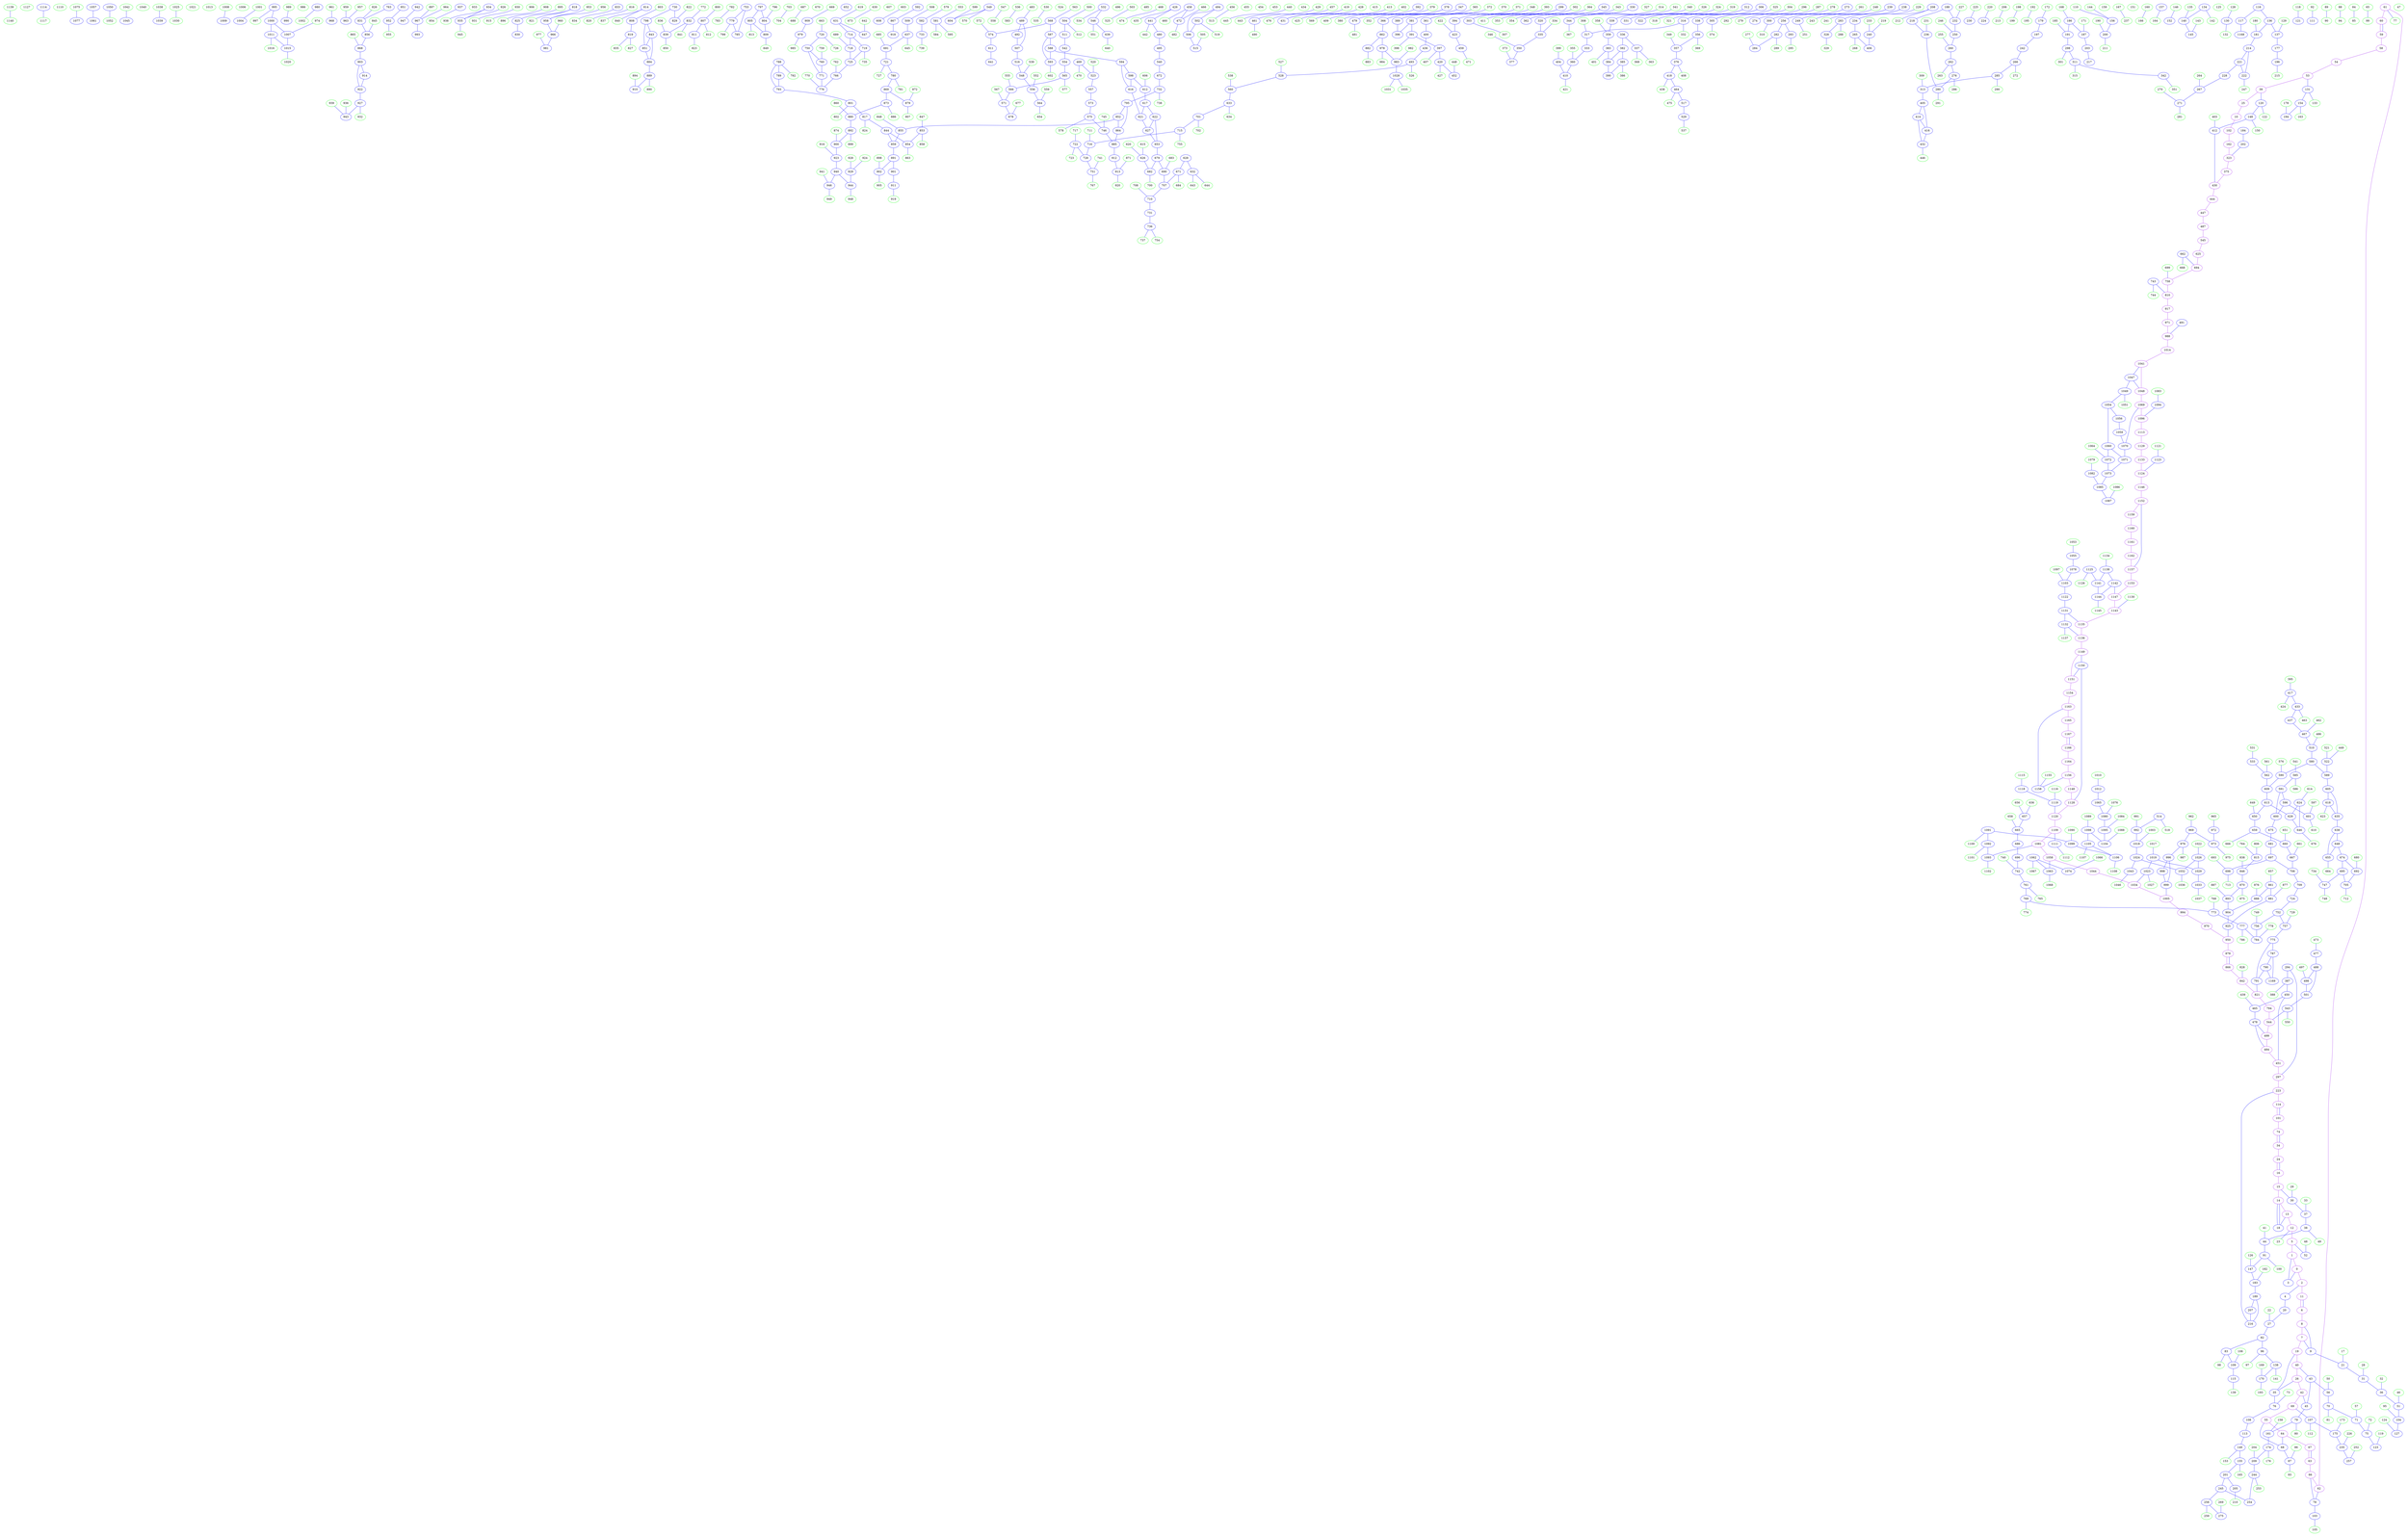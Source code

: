 digraph{
subgraph cluster_0 {
color = white
X143Y385I0 [label="0", pos="143,385!", color="purple"]
X148Y391I0 [label="1", pos="148,391!", color="purple"]
X149Y379I0 [label="2", pos="149,379!", color="purple"]
X149Y389I0 [label="3", pos="149,389!", color="blue"]
X150Y380I0 [label="4", pos="150,380!", color="blue"]
X152Y403I0 [label="5", pos="152,403!", color="purple"]
X153Y372I0 [label="6", pos="153,372!", color="purple"]
X154Y363I0 [label="7", pos="154,363!", color="purple"]
X154Y367I0 [label="8", pos="154,367!", color="purple"]
X155Y365I0 [label="9", pos="155,365!", color="blue"]
X156Y132I0 [label="10", pos="156,132!", color="purple"]
X156Y374I0 [label="11", pos="156,374!", color="purple"]
X156Y418I0 [label="12", pos="156,418!", color="purple"]
X157Y425I0 [label="13", pos="157,425!", color="purple"]
X157Y429I0 [label="14", pos="157,429!", color="purple"]
X157Y440I0 [label="15", pos="157,440!", color="purple"]
X157Y458I0 [label="16", pos="157,458!", color="purple"]
X158Y373I0 [label="17", pos="158,373!", color="green"]
X158Y428I0 [label="18", pos="158,428!", color="blue"]
X159Y353I0 [label="19", pos="159,353!", color="purple"]
X159Y387I0 [label="20", pos="159,387!", color="blue"]
X160Y370I0 [label="21", pos="160,370!", color="blue"]
X160Y391I0 [label="22", pos="160,391!", color="green"]
X160Y424I0 [label="23", pos="160,424!", color="green"]
X160Y465I0 [label="24", pos="160,465!", color="purple"]
X161Y145I0 [label="25", pos="161,145!", color="purple"]
X161Y343I0 [label="26", pos="161,343!", color="purple"]
X161Y389I0 [label="27", pos="161,389!", color="blue"]
X162Y377I0 [label="28", pos="162,377!", color="green"]
X162Y437I0 [label="29", pos="162,437!", color="green"]
X163Y446I0 [label="30", pos="163,446!", color="blue"]
X164Y374I0 [label="31", pos="164,374!", color="blue"]
X164Y379I0 [label="32", pos="164,379!", color="green"]
X164Y453I0 [label="33", pos="164,453!", color="green"]
X164Y463I0 [label="34", pos="164,463!", color="purple"]
X165Y356I0 [label="35", pos="165,356!", color="blue"]
X166Y376I0 [label="36", pos="166,376!", color="blue"]
X166Y450I0 [label="37", pos="166,450!", color="blue"]
X167Y450I0 [label="38", pos="167,450!", color="blue"]
X168Y154I0 [label="39", pos="168,154!", color="purple"]
X168Y343I0 [label="40", pos="168,343!", color="purple"]
X168Y455I0 [label="41", pos="168,455!", color="green"]
X169Y331I0 [label="42", pos="169,331!", color="purple"]
X169Y341I0 [label="43", pos="169,341!", color="blue"]
X169Y453I0 [label="44", pos="169,453!", color="blue"]
X170Y332I0 [label="45", pos="170,332!", color="blue"]
X170Y383I0 [label="46", pos="170,383!", color="green"]
X170Y409I0 [label="47", pos="170,409!", color="green"]
X170Y426I0 [label="48", pos="170,426!", color="green"]
X170Y448I0 [label="49", pos="170,448!", color="green"]
X171Y348I0 [label="50", pos="171,348!", color="green"]
X171Y381I0 [label="51", pos="171,381!", color="blue"]
X171Y421I0 [label="52", pos="171,421!", color="blue"]
X172Y171I0 [label="53", pos="172,171!", color="purple"]
X172Y198I0 [label="54", pos="172,198!", color="purple"]
X172Y300I0 [label="55", pos="172,300!", color="purple"]
X172Y348I0 [label="56", pos="172,348!", color="blue"]
X172Y353I0 [label="57", pos="172,353!", color="green"]
X173Y239I0 [label="58", pos="173,239!", color="purple"]
X173Y249I0 [label="59", pos="173,249!", color="purple"]
X173Y251I0 [label="60", pos="173,251!", color="purple"]
X173Y254I0 [label="61", pos="173,254!", color="purple"]
X173Y256I0 [label="62", pos="173,256!", color="purple"]
X173Y288I0 [label="63", pos="173,288!", color="purple"]
X173Y294I0 [label="64", pos="173,294!", color="purple"]
X173Y434I0 [label="65", pos="173,434!", color="green"]
X174Y279I0 [label="66", pos="174,279!", color="purple"]
X174Y288I0 [label="67", pos="174,288!", color="purple"]
X174Y300I0 [label="68", pos="174,300!", color="blue"]
X174Y316I0 [label="69", pos="174,316!", color="purple"]
X174Y350I0 [label="70", pos="174,350!", color="blue"]
X174Y351I0 [label="71", pos="174,351!", color="blue"]
X174Y355I0 [label="72", pos="174,355!", color="green"]
X174Y367I0 [label="73", pos="174,367!", color="green"]
X174Y465I0 [label="74", pos="174,465!", color="purple"]
X175Y353I0 [label="75", pos="175,353!", color="blue"]
X175Y365I0 [label="76", pos="175,365!", color="blue"]
X176Y254I0 [label="77", pos="176,254!", color="green"]
X176Y277I0 [label="78", pos="176,277!", color="blue"]
X178Y342I0 [label="79", pos="178,342!", color="blue"]
X178Y345I0 [label="80", pos="178,345!", color="green"]
X178Y351I0 [label="81", pos="178,351!", color="green"]
X178Y406I0 [label="82", pos="178,406!", color="blue"]
X179Y412I0 [label="83", pos="179,412!", color="blue"]
X180Y246I0 [label="84", pos="180,246!", color="green"]
X180Y248I0 [label="85", pos="180,248!", color="green"]
X180Y315I0 [label="86", pos="180,315!", color="green"]
X181Y313I0 [label="87", pos="181,313!", color="blue"]
X181Y346I0 [label="88", pos="181,346!", color="green"]
X181Y450I0 [label="89", pos="181,450!", color="green"]
X181Y451I0 [label="90", pos="181,451!", color="green"]
X181Y457I0 [label="91", pos="181,457!", color="blue"]
X182Y260I0 [label="92", pos="182,260!", color="green"]
X182Y316I0 [label="93", pos="182,316!", color="green"]
X182Y348I0 [label="94", pos="182,348!", color="green"]
X182Y395I0 [label="95", pos="182,395!", color="green"]
X182Y406I0 [label="96", pos="182,406!", color="blue"]
X182Y407I0 [label="97", pos="182,407!", color="green"]
X182Y412I0 [label="98", pos="182,412!", color="green"]
X182Y440I0 [label="99", pos="182,440!", color="green"]
X182Y459I0 [label="100", pos="182,459!", color="green"]
X182Y465I0 [label="101", pos="182,465!", color="purple"]
X183Y87I0 [label="102", pos="183,87!", color="purple"]
X183Y291I0 [label="103", pos="183,291!", color="blue"]
X183Y393I0 [label="104", pos="183,393!", color="blue"]
X184Y288I0 [label="105", pos="184,288!", color="green"]
X184Y423I0 [label="106", pos="184,423!", color="green"]
X185Y332I0 [label="107", pos="185,332!", color="blue"]
X185Y376I0 [label="108", pos="185,376!", color="blue"]
X185Y421I0 [label="109", pos="185,421!", color="blue"]
X186Y184I0 [label="110", pos="186,184!", color="green"]
X186Y260I0 [label="111", pos="186,260!", color="blue"]
X186Y331I0 [label="112", pos="186,331!", color="green"]
X188Y380I0 [label="113", pos="188,380!", color="blue"]
X189Y465I0 [label="114", pos="189,465!", color="purple"]
X190Y425I0 [label="115", pos="190,425!", color="blue"]
X190Y447I0 [label="116", pos="190,447!", color="blue"]
X191Y448I0 [label="117", pos="191,448!", color="blue"]
X192Y331I0 [label="118", pos="192,331!", color="green"]
X192Y373I0 [label="119", pos="192,373!", color="green"]
X193Y127I0 [label="120", pos="193,127!", color="blue"]
X193Y327I0 [label="121", pos="193,327!", color="blue"]
X194Y129I0 [label="122", pos="194,129!", color="green"]
X194Y370I0 [label="123", pos="194,370!", color="blue"]
X194Y407I0 [label="124", pos="194,407!", color="green"]
X194Y440I0 [label="125", pos="194,440!", color="green"]
X194Y460I0 [label="126", pos="194,460!", color="green"]
X195Y404I0 [label="127", pos="195,404!", color="blue"]
X196Y138I0 [label="128", pos="196,138!", color="green"]
X196Y450I0 [label="129", pos="196,450!", color="green"]
X197Y135I0 [label="130", pos="197,135!", color="blue"]
X197Y144I0 [label="131", pos="197,144!", color="blue"]
X198Y137I0 [label="132", pos="198,137!", color="green"]
X198Y147I0 [label="133", pos="198,147!", color="green"]
X199Y263I0 [label="134", pos="199,263!", color="blue"]
X199Y283I0 [label="135", pos="199,283!", color="green"]
X199Y446I0 [label="136", pos="199,446!", color="blue"]
X199Y449I0 [label="137", pos="199,449!", color="blue"]
X200Y419I0 [label="138", pos="200,419!", color="blue"]
X200Y438I0 [label="139", pos="200,438!", color="green"]
X201Y280I0 [label="140", pos="201,280!", color="blue"]
X201Y418I0 [label="141", pos="201,418!", color="green"]
X202Y264I0 [label="142", pos="202,264!", color="green"]
X202Y287I0 [label="143", pos="202,287!", color="green"]
X204Y160I0 [label="144", pos="204,160!", color="green"]
X204Y285I0 [label="145", pos="204,285!", color="blue"]
X204Y325I0 [label="146", pos="204,325!", color="green"]
X204Y458I0 [label="147", pos="204,458!", color="blue"]
X205Y115I0 [label="148", pos="205,115!", color="blue"]
X205Y397I0 [label="149", pos="205,397!", color="blue"]
X206Y117I0 [label="150", pos="206,117!", color="green"]
X206Y144I0 [label="151", pos="206,144!", color="green"]
X206Y322I0 [label="152", pos="206,322!", color="blue"]
X206Y400I0 [label="153", pos="206,400!", color="green"]
X207Y137I0 [label="154", pos="207,137!", color="blue"]
X207Y396I0 [label="155", pos="207,396!", color="blue"]
X208Y160I0 [label="156", pos="208,160!", color="blue"]
X208Y256I0 [label="157", pos="208,256!", color="blue"]
X208Y375I0 [label="158", pos="208,375!", color="green"]
X208Y402I0 [label="159", pos="208,402!", color="green"]
X208Y438I0 [label="160", pos="208,438!", color="green"]
X209Y373I0 [label="161", pos="209,373!", color="blue"]
X210Y67I0 [label="162", pos="210,67!", color="purple"]
X210Y139I0 [label="163", pos="210,139!", color="green"]
X210Y256I0 [label="164", pos="210,256!", color="green"]
X210Y394I0 [label="165", pos="210,394!", color="green"]
X210Y440I0 [label="166", pos="210,440!", color="green"]
X212Y190I0 [label="167", pos="212,190!", color="green"]
X212Y243I0 [label="168", pos="212,243!", color="green"]
X212Y429I0 [label="169", pos="212,429!", color="green"]
X213Y427I0 [label="170", pos="213,427!", color="blue"]
X214Y254I0 [label="171", pos="214,254!", color="green"]
X214Y298I0 [label="172", pos="214,298!", color="green"]
X214Y367I0 [label="173", pos="214,367!", color="green"]
X214Y379I0 [label="174", pos="214,379!", color="blue"]
X215Y365I0 [label="175", pos="215,365!", color="blue"]
X215Y378I0 [label="176", pos="215,378!", color="green"]
X215Y451I0 [label="177", pos="215,451!", color="blue"]
X216Y136I0 [label="178", pos="216,136!", color="green"]
X216Y290I0 [label="179", pos="216,290!", color="blue"]
X216Y442I0 [label="180", pos="216,442!", color="green"]
X216Y444I0 [label="181", pos="216,444!", color="blue"]
X216Y458I0 [label="182", pos="216,458!", color="green"]
X216Y461I0 [label="183", pos="216,461!", color="blue"]
X217Y75I0 [label="184", pos="217,75!", color="blue"]
X217Y238I0 [label="185", pos="217,238!", color="green"]
X217Y244I0 [label="186", pos="217,244!", color="blue"]
X217Y254I0 [label="187", pos="217,254!", color="blue"]
X217Y420I0 [label="188", pos="217,420!", color="blue"]
X217Y461I0 [label="189", pos="217,461!", color="blue"]
X218Y140I0 [label="190", pos="218,140!", color="green"]
X219Y239I0 [label="191", pos="219,239!", color="blue"]
X219Y428I0 [label="192", pos="219,428!", color="green"]
X219Y430I0 [label="193", pos="219,430!", color="green"]
X220Y128I0 [label="194", pos="220,128!", color="blue"]
X220Y428I0 [label="195", pos="220,428!", color="green"]
X220Y451I0 [label="196", pos="220,451!", color="blue"]
X221Y303I0 [label="197", pos="221,303!", color="blue"]
X221Y380I0 [label="198", pos="221,380!", color="green"]
X221Y381I0 [label="199", pos="221,381!", color="green"]
X222Y140I0 [label="200", pos="222,140!", color="blue"]
X223Y402I0 [label="201", pos="223,402!", color="blue"]
X224Y70I0 [label="202", pos="224,70!", color="blue"]
X224Y278I0 [label="203", pos="224,278!", color="blue"]
X224Y389I0 [label="204", pos="224,389!", color="green"]
X224Y399I0 [label="205", pos="224,399!", color="blue"]
X224Y432I0 [label="206", pos="224,432!", color="green"]
X224Y461I0 [label="207", pos="224,461!", color="blue"]
X225Y159I0 [label="208", pos="225,159!", color="blue"]
X225Y387I0 [label="209", pos="225,387!", color="blue"]
X225Y399I0 [label="210", pos="225,399!", color="green"]
X226Y132I0 [label="211", pos="226,132!", color="green"]
X226Y161I0 [label="212", pos="226,161!", color="green"]
X226Y434I0 [label="213", pos="226,434!", color="green"]
X226Y447I0 [label="214", pos="226,447!", color="blue"]
X226Y452I0 [label="215", pos="226,452!", color="green"]
X226Y464I0 [label="216", pos="226,464!", color="blue"]
X227Y290I0 [label="217", pos="227,290!", color="blue"]
X227Y419I0 [label="218", pos="227,419!", color="blue"]
X228Y132I0 [label="219", pos="228,132!", color="green"]
X228Y335I0 [label="220", pos="228,335!", color="green"]
X228Y446I0 [label="221", pos="228,446!", color="blue"]
X228Y449I0 [label="222", pos="228,449!", color="blue"]
X228Y465I0 [label="223", pos="228,465!", color="purple"]
X229Y333I0 [label="224", pos="229,333!", color="blue"]
X230Y355I0 [label="225", pos="230,355!", color="green"]
X230Y376I0 [label="226", pos="230,376!", color="green"]
X230Y433I0 [label="227", pos="230,433!", color="green"]
X230Y442I0 [label="228", pos="230,442!", color="blue"]
X231Y144I0 [label="229", pos="231,144!", color="green"]
X231Y353I0 [label="230", pos="231,353!", color="blue"]
X231Y423I0 [label="231", pos="231,423!", color="green"]
X231Y431I0 [label="232", pos="231,431!", color="blue"]
X232Y138I0 [label="233", pos="232,138!", color="green"]
X232Y149I0 [label="234", pos="232,149!", color="blue"]
X232Y382I0 [label="235", pos="232,382!", color="blue"]
X233Y421I0 [label="236", pos="233,421!", color="blue"]
X234Y174I0 [label="237", pos="234,174!", color="green"]
X235Y181I0 [label="238", pos="235,181!", color="blue"]
X235Y282I0 [label="239", pos="235,282!", color="blue"]
X236Y128I0 [label="240", pos="236,128!", color="blue"]
X236Y183I0 [label="241", pos="236,183!", color="green"]
X237Y326I0 [label="242", pos="237,326!", color="blue"]
X238Y281I0 [label="243", pos="238,281!", color="green"]
X238Y403I0 [label="244", pos="238,403!", color="blue"]
X238Y409I0 [label="245", pos="238,409!", color="blue"]
X238Y439I0 [label="246", pos="238,439!", color="green"]
X238Y454I0 [label="247", pos="238,454!", color="green"]
X239Y268I0 [label="248", pos="239,268!", color="green"]
X239Y291I0 [label="249", pos="239,291!", color="blue"]
X239Y437I0 [label="250", pos="239,437!", color="blue"]
X240Y286I0 [label="251", pos="240,286!", color="green"]
X240Y395I0 [label="252", pos="240,395!", color="green"]
X240Y400I0 [label="253", pos="240,400!", color="green"]
X240Y407I0 [label="254", pos="240,407!", color="blue"]
X240Y441I0 [label="255", pos="240,441!", color="green"]
X241Y268I0 [label="256", pos="241,268!", color="blue"]
X241Y393I0 [label="257", pos="241,393!", color="blue"]
X241Y416I0 [label="258", pos="241,416!", color="blue"]
X241Y420I0 [label="259", pos="241,420!", color="green"]
X241Y439I0 [label="260", pos="241,439!", color="blue"]
X242Y355I0 [label="261", pos="242,355!", color="green"]
X242Y440I0 [label="262", pos="242,440!", color="blue"]
X242Y443I0 [label="263", pos="242,443!", color="green"]
X242Y449I0 [label="264", pos="242,449!", color="green"]
X243Y134I0 [label="265", pos="243,134!", color="blue"]
X243Y332I0 [label="266", pos="243,332!", color="blue"]
X243Y447I0 [label="267", pos="243,447!", color="blue"]
X244Y137I0 [label="268", pos="244,137!", color="green"]
X244Y423I0 [label="269", pos="244,423!", color="green"]
X244Y451I0 [label="270", pos="244,451!", color="green"]
X245Y449I0 [label="271", pos="245,449!", color="blue"]
X246Y332I0 [label="272", pos="246,332!", color="green"]
X247Y179I0 [label="273", pos="247,179!", color="blue"]
X247Y182I0 [label="274", pos="247,182!", color="blue"]
X247Y420I0 [label="275", pos="247,420!", color="blue"]
X247Y440I0 [label="276", pos="247,440!", color="blue"]
X250Y299I0 [label="277", pos="250,299!", color="green"]
X250Y368I0 [label="278", pos="250,368!", color="green"]
X250Y370I0 [label="279", pos="250,370!", color="green"]
X250Y437I0 [label="280", pos="250,437!", color="blue"]
X250Y450I0 [label="281", pos="250,450!", color="green"]
X251Y290I0 [label="282", pos="251,290!", color="blue"]
X252Y157I0 [label="283", pos="252,157!", color="blue"]
X252Y296I0 [label="284", pos="252,296!", color="blue"]
X252Y343I0 [label="285", pos="252,343!", color="blue"]
X252Y446I0 [label="286", pos="252,446!", color="green"]
X252Y453I0 [label="287", pos="252,453!", color="green"]
X254Y150I0 [label="288", pos="254,150!", color="green"]
X254Y290I0 [label="289", pos="254,290!", color="green"]
X254Y347I0 [label="290", pos="254,347!", color="green"]
X254Y446I0 [label="291", pos="254,446!", color="green"]
X254Y453I0 [label="292", pos="254,453!", color="green"]
X257Y206I0 [label="293", pos="257,206!", color="blue"]
X257Y462I0 [label="294", pos="257,462!", color="blue"]
X258Y210I0 [label="295", pos="258,210!", color="green"]
X258Y448I0 [label="296", pos="258,448!", color="green"]
X258Y464I0 [label="297", pos="258,464!", color="purple"]
X259Y179I0 [label="298", pos="259,179!", color="blue"]
X259Y335I0 [label="299", pos="259,335!", color="blue"]
X259Y371I0 [label="300", pos="259,371!", color="blue"]
X260Y181I0 [label="301", pos="260,181!", color="green"]
X260Y331I0 [label="302", pos="260,331!", color="green"]
X260Y334I0 [label="303", pos="260,334!", color="blue"]
X260Y448I0 [label="304", pos="260,448!", color="green"]
X260Y451I0 [label="305", pos="260,451!", color="blue"]
X261Y281I0 [label="306", pos="261,281!", color="blue"]
X261Y334I0 [label="307", pos="261,334!", color="green"]
X262Y295I0 [label="308", pos="262,295!", color="green"]
X262Y353I0 [label="309", pos="262,353!", color="green"]
X262Y377I0 [label="310", pos="262,377!", color="green"]
X263Y175I0 [label="311", pos="263,175!", color="blue"]
X263Y327I0 [label="312", pos="263,327!", color="blue"]
X263Y351I0 [label="313", pos="263,351!", color="blue"]
X263Y400I0 [label="314", pos="263,400!", color="green"]
X264Y177I0 [label="315", pos="264,177!", color="green"]
X264Y288I0 [label="316", pos="264,288!", color="blue"]
X264Y292I0 [label="317", pos="264,292!", color="blue"]
X264Y324I0 [label="318", pos="264,324!", color="green"]
X264Y331I0 [label="319", pos="264,331!", color="green"]
X264Y400I0 [label="320", pos="264,400!", color="blue"]
X265Y277I0 [label="321", pos="265,277!", color="green"]
X265Y329I0 [label="322", pos="265,329!", color="blue"]
X266Y49I0 [label="323", pos="266,49!", color="purple"]
X266Y271I0 [label="324", pos="266,271!", color="green"]
X266Y392I0 [label="325", pos="266,392!", color="green"]
X266Y406I0 [label="326", pos="266,406!", color="green"]
X266Y448I0 [label="327", pos="266,448!", color="green"]
X267Y141I0 [label="328", pos="267,141!", color="blue"]
X268Y143I0 [label="329", pos="268,143!", color="green"]
X268Y155I0 [label="330", pos="268,155!", color="blue"]
X268Y269I0 [label="331", pos="268,269!", color="blue"]
X268Y288I0 [label="332", pos="268,288!", color="green"]
X268Y296I0 [label="333", pos="268,296!", color="blue"]
X268Y401I0 [label="334", pos="268,401!", color="green"]
X268Y402I0 [label="335", pos="268,402!", color="blue"]
X268Y428I0 [label="336", pos="268,428!", color="blue"]
X268Y439I0 [label="337", pos="268,439!", color="blue"]
X269Y391I0 [label="338", pos="269,391!", color="blue"]
X269Y415I0 [label="339", pos="269,415!", color="blue"]
X270Y241I0 [label="340", pos="270,241!", color="green"]
X270Y257I0 [label="341", pos="270,257!", color="green"]
X271Y168I0 [label="342", pos="271,168!", color="blue"]
X271Y233I0 [label="343", pos="271,233!", color="green"]
X271Y255I0 [label="344", pos="271,255!", color="blue"]
X272Y202I0 [label="345", pos="272,202!", color="blue"]
X272Y407I0 [label="346", pos="272,407!", color="green"]
X273Y179I0 [label="347", pos="273,179!", color="blue"]
X273Y345I0 [label="348", pos="273,345!", color="green"]
X273Y398I0 [label="349", pos="273,398!", color="green"]
X273Y405I0 [label="350", pos="273,405!", color="blue"]
X274Y168I0 [label="351", pos="274,168!", color="green"]
X274Y181I0 [label="352", pos="274,181!", color="green"]
X274Y205I0 [label="353", pos="274,205!", color="green"]
X274Y228I0 [label="354", pos="274,228!", color="green"]
X274Y317I0 [label="355", pos="274,317!", color="green"]
X274Y394I0 [label="356", pos="274,394!", color="blue"]
X274Y398I0 [label="357", pos="274,398!", color="blue"]
X274Y414I0 [label="358", pos="274,414!", color="green"]
X274Y418I0 [label="359", pos="274,418!", color="blue"]
X275Y315I0 [label="360", pos="275,315!", color="blue"]
X275Y349I0 [label="361", pos="275,349!", color="blue"]
X276Y147I0 [label="362", pos="276,147!", color="blue"]
X276Y450I0 [label="363", pos="276,450!", color="green"]
X277Y436I0 [label="364", pos="277,436!", color="green"]
X278Y170I0 [label="365", pos="278,170!", color="green"]
X278Y173I0 [label="366", pos="278,173!", color="blue"]
X278Y268I0 [label="367", pos="278,268!", color="green"]
X278Y444I0 [label="368", pos="278,444!", color="green"]
X279Y393I0 [label="369", pos="279,393!", color="green"]
X280Y256I0 [label="370", pos="280,256!", color="green"]
X282Y265I0 [label="371", pos="282,265!", color="green"]
X282Y270I0 [label="372", pos="282,270!", color="green"]
X282Y413I0 [label="373", pos="282,413!", color="green"]
X282Y456I0 [label="374", pos="282,456!", color="green"]
X283Y49I0 [label="375", pos="283,49!", color="purple"]
X283Y402I0 [label="376", pos="283,402!", color="blue"]
X283Y411I0 [label="377", pos="283,411!", color="blue"]
X284Y223I0 [label="378", pos="284,223!", color="blue"]
X284Y452I0 [label="379", pos="284,452!", color="green"]
X285Y224I0 [label="380", pos="285,224!", color="green"]
X285Y261I0 [label="381", pos="285,261!", color="blue"]
X285Y432I0 [label="382", pos="285,432!", color="blue"]
X286Y427I0 [label="383", pos="286,427!", color="blue"]
X286Y431I0 [label="384", pos="286,431!", color="blue"]
X286Y433I0 [label="385", pos="286,433!", color="blue"]
X286Y436I0 [label="386", pos="286,436!", color="green"]
X286Y462I0 [label="387", pos="286,462!", color="blue"]
X286Y464I0 [label="388", pos="286,464!", color="green"]
X287Y277I0 [label="389", pos="287,277!", color="blue"]
X287Y432I0 [label="390", pos="287,432!", color="blue"]
X288Y250I0 [label="391", pos="288,250!", color="blue"]
X288Y296I0 [label="392", pos="288,296!", color="blue"]
X288Y344I0 [label="393", pos="288,344!", color="green"]
X288Y347I0 [label="394", pos="288,347!", color="blue"]
X288Y394I0 [label="395", pos="288,394!", color="green"]
X289Y267I0 [label="396", pos="289,267!", color="blue"]
X290Y234I0 [label="397", pos="290,234!", color="blue"]
X290Y253I0 [label="398", pos="290,253!", color="green"]
X290Y343I0 [label="399", pos="290,343!", color="green"]
X290Y362I0 [label="400", pos="290,362!", color="blue"]
X290Y426I0 [label="401", pos="290,426!", color="green"]
X290Y448I0 [label="402", pos="290,448!", color="green"]
X291Y52I0 [label="403", pos="291,52!", color="green"]
X291Y341I0 [label="404", pos="291,341!", color="blue"]
X291Y374I0 [label="405", pos="291,374!", color="blue"]
X292Y91I0 [label="406", pos="292,91!", color="blue"]
X292Y237I0 [label="407", pos="292,237!", color="green"]
X292Y403I0 [label="408", pos="292,403!", color="green"]
X292Y452I0 [label="409", pos="292,452!", color="green"]
X293Y341I0 [label="410", pos="293,341!", color="blue"]
X293Y443I0 [label="411", pos="293,443!", color="green"]
X296Y52I0 [label="412", pos="296,52!", color="blue"]
X296Y327I0 [label="413", pos="296,327!", color="green"]
X296Y377I0 [label="414", pos="296,377!", color="blue"]
X296Y392I0 [label="415", pos="296,392!", color="green"]
X297Y375I0 [label="416", pos="297,375!", color="blue"]
X297Y398I0 [label="417", pos="297,398!", color="blue"]
X297Y410I0 [label="418", pos="297,410!", color="blue"]
X297Y432I0 [label="419", pos="297,432!", color="green"]
X298Y222I0 [label="420", pos="298,222!", color="blue"]
X298Y346I0 [label="421", pos="298,346!", color="green"]
X298Y350I0 [label="422", pos="298,350!", color="green"]
X298Y354I0 [label="423", pos="298,354!", color="blue"]
X298Y401I0 [label="424", pos="298,401!", color="green"]
X298Y448I0 [label="425", pos="298,448!", color="green"]
X299Y265I0 [label="426", pos="299,265!", color="blue"]
X300Y225I0 [label="427", pos="300,225!", color="green"]
X300Y337I0 [label="428", pos="300,337!", color="green"]
X300Y402I0 [label="429", pos="300,402!", color="green"]
X301Y49I0 [label="430", pos="301,49!", color="purple"]
X301Y335I0 [label="431", pos="301,335!", color="blue"]
X301Y377I0 [label="432", pos="301,377!", color="blue"]
X301Y396I0 [label="433", pos="301,396!", color="blue"]
X302Y226I0 [label="434", pos="302,226!", color="green"]
X302Y266I0 [label="435", pos="302,266!", color="green"]
X302Y368I0 [label="436", pos="302,368!", color="blue"]
X302Y391I0 [label="437", pos="302,391!", color="blue"]
X302Y418I0 [label="438", pos="302,418!", color="green"]
X302Y454I0 [label="439", pos="302,454!", color="green"]
X304Y104I0 [label="440", pos="304,104!", color="green"]
X304Y273I0 [label="441", pos="304,273!", color="blue"]
X304Y276I0 [label="442", pos="304,276!", color="green"]
X304Y405I0 [label="443", pos="304,405!", color="green"]
X306Y47I0 [label="444", pos="306,47!", color="purple"]
X306Y102I0 [label="445", pos="306,102!", color="green"]
X306Y380I0 [label="446", pos="306,380!", color="green"]
X307Y46I0 [label="447", pos="307,46!", color="purple"]
X307Y226I0 [label="448", pos="307,226!", color="green"]
X307Y383I0 [label="449", pos="307,383!", color="green"]
X307Y464I0 [label="450", pos="307,464!", color="blue"]
X307Y465I0 [label="451", pos="307,465!", color="purple"]
X308Y216I0 [label="452", pos="308,216!", color="blue"]
X308Y288I0 [label="453", pos="308,288!", color="green"]
X308Y406I0 [label="454", pos="308,406!", color="green"]
X309Y351I0 [label="455", pos="309,351!", color="green"]
X310Y450I0 [label="456", pos="310,450!", color="green"]
X312Y271I0 [label="457", pos="312,271!", color="green"]
X313Y237I0 [label="458", pos="313,237!", color="blue"]
X313Y363I0 [label="459", pos="313,363!", color="blue"]
X314Y247I0 [label="460", pos="314,247!", color="green"]
X314Y269I0 [label="461", pos="314,269!", color="blue"]
X314Y399I0 [label="462", pos="314,399!", color="green"]
X314Y402I0 [label="463", pos="314,402!", color="green"]
X314Y420I0 [label="464", pos="314,420!", color="blue"]
X314Y460I0 [label="465", pos="314,460!", color="blue"]
X315Y224I0 [label="466", pos="315,224!", color="green"]
X315Y397I0 [label="467", pos="315,397!", color="blue"]
X316Y218I0 [label="468", pos="316,218!", color="green"]
X316Y302I0 [label="469", pos="316,302!", color="blue"]
X316Y306I0 [label="470", pos="316,306!", color="green"]
X316Y362I0 [label="471", pos="316,362!", color="green"]
X317Y224I0 [label="472", pos="317,224!", color="blue"]
X317Y442I0 [label="473", pos="317,442!", color="green"]
X318Y215I0 [label="474", pos="318,215!", color="green"]
X318Y419I0 [label="475", pos="318,419!", color="green"]
X318Y438I0 [label="476", pos="318,438!", color="green"]
X318Y444I0 [label="477", pos="318,444!", color="blue"]
X318Y463I0 [label="478", pos="318,463!", color="blue"]
X319Y190I0 [label="479", pos="319,190!", color="blue"]
X319Y288I0 [label="480", pos="319,288!", color="blue"]
X320Y193I0 [label="481", pos="320,193!", color="green"]
X320Y222I0 [label="482", pos="320,222!", color="green"]
X320Y264I0 [label="483", pos="320,264!", color="green"]
X320Y465I0 [label="484", pos="320,465!", color="purple"]
X321Y232I0 [label="485", pos="321,232!", color="green"]
X321Y404I0 [label="486", pos="321,404!", color="green"]
X323Y50I0 [label="487", pos="323,50!", color="purple"]
X323Y445I0 [label="488", pos="323,445!", color="blue"]
X324Y264I0 [label="489", pos="324,264!", color="blue"]
X324Y282I0 [label="490", pos="324,282!", color="green"]
X325Y124I0 [label="491", pos="325,124!", color="blue"]
X325Y263I0 [label="492", pos="325,263!", color="blue"]
X325Y379I0 [label="493", pos="325,379!", color="blue"]
X326Y235I0 [label="494", pos="326,235!", color="blue"]
X326Y293I0 [label="495", pos="326,293!", color="blue"]
X327Y210I0 [label="496", pos="327,210!", color="green"]
X327Y442I0 [label="497", pos="327,442!", color="green"]
X327Y445I0 [label="498", pos="327,445!", color="blue"]
X327Y465I0 [label="499", pos="327,465!", color="purple"]
X328Y440I0 [label="500", pos="328,440!", color="green"]
X328Y448I0 [label="501", pos="328,448!", color="blue"]
X329Y235I0 [label="502", pos="329,235!", color="blue"]
X329Y249I0 [label="503", pos="329,249!", color="green"]
X329Y437I0 [label="504", pos="329,437!", color="blue"]
X330Y224I0 [label="505", pos="330,224!", color="green"]
X330Y232I0 [label="506", pos="330,232!", color="blue"]
X330Y274I0 [label="507", pos="330,274!", color="blue"]
X330Y349I0 [label="508", pos="330,349!", color="green"]
X330Y350I0 [label="509", pos="330,350!", color="blue"]
X330Y404I0 [label="510", pos="330,404!", color="blue"]
X330Y436I0 [label="511", pos="330,436!", color="blue"]
X330Y440I0 [label="512", pos="330,440!", color="green"]
X330Y460I0 [label="513", pos="330,460!", color="green"]
X331Y195I0 [label="514", pos="331,195!", color="blue"]
X331Y229I0 [label="515", pos="331,229!", color="blue"]
X331Y275I0 [label="516", pos="331,275!", color="blue"]
X331Y426I0 [label="517", pos="331,426!", color="blue"]
X332Y197I0 [label="518", pos="332,197!", color="green"]
X332Y240I0 [label="519", pos="332,240!", color="green"]
X332Y313I0 [label="520", pos="332,313!", color="green"]
X332Y390I0 [label="521", pos="332,390!", color="green"]
X332Y393I0 [label="522", pos="332,393!", color="blue"]
X333Y311I0 [label="523", pos="333,311!", color="blue"]
X334Y243I0 [label="524", pos="334,243!", color="green"]
X334Y264I0 [label="525", pos="334,264!", color="green"]
X334Y380I0 [label="526", pos="334,380!", color="green"]
X334Y382I0 [label="527", pos="334,382!", color="green"]
X335Y385I0 [label="528", pos="335,385!", color="blue"]
X335Y427I0 [label="529", pos="335,427!", color="blue"]
X336Y238I0 [label="530", pos="336,238!", color="green"]
X336Y421I0 [label="531", pos="336,421!", color="green"]
X337Y167I0 [label="532", pos="337,167!", color="blue"]
X337Y419I0 [label="533", pos="337,419!", color="blue"]
X338Y169I0 [label="534", pos="338,169!", color="green"]
X338Y234I0 [label="535", pos="338,234!", color="green"]
X338Y370I0 [label="536", pos="338,370!", color="green"]
X338Y432I0 [label="537", pos="338,432!", color="green"]
X339Y382I0 [label="538", pos="339,382!", color="green"]
X340Y289I0 [label="539", pos="340,289!", color="green"]
X340Y300I0 [label="540", pos="340,300!", color="blue"]
X340Y437I0 [label="541", pos="340,437!", color="green"]
X340Y449I0 [label="542", pos="340,449!", color="blue"]
X340Y462I0 [label="543", pos="340,462!", color="blue"]
X340Y465I0 [label="544", pos="340,465!", color="purple"]
X341Y50I0 [label="545", pos="341,50!", color="purple"]
X341Y164I0 [label="546", pos="341,164!", color="blue"]
X341Y239I0 [label="547", pos="341,239!", color="green"]
X341Y287I0 [label="548", pos="341,287!", color="blue"]
X341Y363I0 [label="549", pos="341,363!", color="blue"]
X341Y462I0 [label="550", pos="341,462!", color="green"]
X342Y167I0 [label="551", pos="342,167!", color="green"]
X342Y291I0 [label="552", pos="342,291!", color="green"]
X342Y427I0 [label="553", pos="342,427!", color="green"]
X342Y453I0 [label="554", pos="342,453!", color="blue"]
X342Y458I0 [label="555", pos="342,458!", color="green"]
X343Y289I0 [label="556", pos="343,289!", color="blue"]
X343Y315I0 [label="557", pos="343,315!", color="blue"]
X344Y250I0 [label="558", pos="344,250!", color="green"]
X344Y293I0 [label="559", pos="344,293!", color="green"]
X344Y386I0 [label="560", pos="344,386!", color="blue"]
X344Y418I0 [label="561", pos="344,418!", color="green"]
X344Y420I0 [label="562", pos="344,420!", color="blue"]
X345Y236I0 [label="563", pos="345,236!", color="green"]
X345Y291I0 [label="564", pos="345,291!", color="blue"]
X345Y456I0 [label="565", pos="345,456!", color="blue"]
X345Y457I0 [label="566", pos="345,457!", color="blue"]
X345Y461I0 [label="567", pos="345,461!", color="green"]
X346Y236I0 [label="568", pos="346,236!", color="blue"]
X346Y336I0 [label="569", pos="346,336!", color="green"]
X346Y366I0 [label="570", pos="346,366!", color="green"]
X346Y460I0 [label="571", pos="346,460!", color="blue"]
X347Y230I0 [label="572", pos="347,230!", color="green"]
X347Y316I0 [label="573", pos="347,316!", color="blue"]
X348Y231I0 [label="574", pos="348,231!", color="blue"]
X348Y317I0 [label="575", pos="348,317!", color="blue"]
X348Y414I0 [label="576", pos="348,414!", color="green"]
X348Y456I0 [label="577", pos="348,456!", color="green"]
X349Y318I0 [label="578", pos="349,318!", color="green"]
X349Y330I0 [label="579", pos="349,330!", color="green"]
X349Y409I0 [label="580", pos="349,409!", color="blue"]
X349Y436I0 [label="581", pos="349,436!", color="blue"]
X350Y329I0 [label="582", pos="350,329!", color="blue"]
X350Y374I0 [label="583", pos="350,374!", color="green"]
X350Y441I0 [label="584", pos="350,441!", color="green"]
X350Y448I0 [label="585", pos="350,448!", color="blue"]
X350Y450I0 [label="586", pos="350,450!", color="green"]
X351Y249I0 [label="587", pos="351,249!", color="blue"]
X352Y254I0 [label="588", pos="352,254!", color="blue"]
X352Y405I0 [label="589", pos="352,405!", color="blue"]
X352Y414I0 [label="590", pos="352,414!", color="blue"]
X352Y447I0 [label="591", pos="352,447!", color="blue"]
X353Y173I0 [label="592", pos="353,173!", color="blue"]
X353Y248I0 [label="593", pos="353,248!", color="blue"]
X353Y258I0 [label="594", pos="353,258!", color="blue"]
X353Y435I0 [label="595", pos="353,435!", color="green"]
X353Y452I0 [label="596", pos="353,452!", color="blue"]
X353Y456I0 [label="597", pos="353,456!", color="green"]
X354Y262I0 [label="598", pos="354,262!", color="blue"]
X354Y369I0 [label="599", pos="354,369!", color="green"]
X354Y447I0 [label="600", pos="354,447!", color="blue"]
X354Y455I0 [label="601", pos="354,455!", color="blue"]
X355Y247I0 [label="602", pos="355,247!", color="green"]
X355Y342I0 [label="603", pos="355,342!", color="green"]
X355Y367I0 [label="604", pos="355,367!", color="blue"]
X355Y406I0 [label="605", pos="355,406!", color="blue"]
X356Y267I0 [label="606", pos="356,267!", color="green"]
X356Y324I0 [label="607", pos="356,324!", color="green"]
X356Y344I0 [label="608", pos="356,344!", color="blue"]
X356Y425I0 [label="609", pos="356,425!", color="blue"]
X356Y456I0 [label="610", pos="356,456!", color="green"]
X357Y229I0 [label="611", pos="357,229!", color="blue"]
X357Y265I0 [label="612", pos="357,265!", color="blue"]
X357Y426I0 [label="613", pos="357,426!", color="blue"]
X357Y437I0 [label="614", pos="357,437!", color="green"]
X358Y250I0 [label="615", pos="358,250!", color="green"]
X358Y260I0 [label="616", pos="358,260!", color="blue"]
X358Y265I0 [label="617", pos="358,265!", color="blue"]
X358Y410I0 [label="618", pos="358,410!", color="blue"]
X359Y238I0 [label="619", pos="359,238!", color="green"]
X359Y252I0 [label="620", pos="359,252!", color="green"]
X359Y264I0 [label="621", pos="359,264!", color="blue"]
X359Y266I0 [label="622", pos="359,266!", color="blue"]
X359Y412I0 [label="623", pos="359,412!", color="green"]
X359Y437I0 [label="624", pos="359,437!", color="blue"]
X360Y53I0 [label="625", pos="360,53!", color="purple"]
X360Y252I0 [label="626", pos="360,252!", color="blue"]
X360Y265I0 [label="627", pos="360,265!", color="blue"]
X360Y283I0 [label="628", pos="360,283!", color="blue"]
X360Y436I0 [label="629", pos="360,436!", color="blue"]
X360Y455I0 [label="630", pos="360,455!", color="green"]
X361Y239I0 [label="631", pos="361,239!", color="blue"]
X361Y286I0 [label="632", pos="361,286!", color="blue"]
X361Y395I0 [label="633", pos="361,395!", color="blue"]
X362Y398I0 [label="634", pos="362,398!", color="green"]
X362Y408I0 [label="635", pos="362,408!", color="blue"]
X362Y418I0 [label="636", pos="362,418!", color="green"]
X363Y358I0 [label="637", pos="363,358!", color="blue"]
X363Y409I0 [label="638", pos="363,409!", color="blue"]
X364Y155I0 [label="639", pos="364,155!", color="blue"]
X364Y158I0 [label="640", pos="364,158!", color="green"]
X364Y229I0 [label="641", pos="364,229!", color="blue"]
X364Y249I0 [label="642", pos="364,249!", color="green"]
X364Y286I0 [label="643", pos="364,286!", color="green"]
X364Y290I0 [label="644", pos="364,290!", color="green"]
X364Y360I0 [label="645", pos="364,360!", color="green"]
X364Y440I0 [label="646", pos="364,440!", color="blue"]
X365Y247I0 [label="647", pos="365,247!", color="blue"]
X365Y411I0 [label="648", pos="365,411!", color="blue"]
X365Y428I0 [label="649", pos="365,428!", color="green"]
X365Y429I0 [label="650", pos="365,429!", color="blue"]
X365Y432I0 [label="651", pos="365,432!", color="green"]
X366Y88I0 [label="652", pos="366,88!", color="blue"]
X366Y268I0 [label="653", pos="366,268!", color="blue"]
X366Y296I0 [label="654", pos="366,296!", color="green"]
X366Y409I0 [label="655", pos="366,409!", color="blue"]
X366Y421I0 [label="656", pos="366,421!", color="green"]
X366Y422I0 [label="657", pos="366,422!", color="blue"]
X366Y425I0 [label="658", pos="366,425!", color="green"]
X366Y430I0 [label="659", pos="366,430!", color="blue"]
X366Y432I0 [label="660", pos="366,432!", color="blue"]
X366Y435I0 [label="661", pos="366,435!", color="green"]
X367Y61I0 [label="662", pos="367,61!", color="blue"]
X367Y294I0 [label="663", pos="367,294!", color="green"]
X367Y408I0 [label="664", pos="367,408!", color="green"]
X367Y423I0 [label="665", pos="367,423!", color="blue"]
X367Y430I0 [label="666", pos="367,430!", color="green"]
X367Y433I0 [label="667", pos="367,433!", color="blue"]
X368Y63I0 [label="668", pos="368,63!", color="green"]
X368Y158I0 [label="669", pos="368,158!", color="green"]
X368Y352I0 [label="670", pos="368,352!", color="green"]
X369Y283I0 [label="671", pos="369,283!", color="blue"]
X370Y307I0 [label="672", pos="370,307!", color="blue"]
X370Y452I0 [label="673", pos="370,452!", color="green"]
X371Y419I0 [label="674", pos="371,419!", color="blue"]
X371Y448I0 [label="675", pos="371,448!", color="blue"]
X372Y442I0 [label="676", pos="372,442!", color="green"]
X372Y460I0 [label="677", pos="372,460!", color="green"]
X372Y462I0 [label="678", pos="372,462!", color="blue"]
X373Y271I0 [label="679", pos="373,271!", color="blue"]
X373Y412I0 [label="680", pos="373,412!", color="green"]
X373Y448I0 [label="681", pos="373,448!", color="blue"]
X374Y270I0 [label="682", pos="374,270!", color="blue"]
X374Y278I0 [label="683", pos="374,278!", color="green"]
X374Y288I0 [label="684", pos="374,288!", color="green"]
X374Y363I0 [label="685", pos="374,363!", color="green"]
X374Y429I0 [label="686", pos="374,429!", color="blue"]
X375Y234I0 [label="687", pos="375,234!", color="green"]
X375Y235I0 [label="688", pos="375,235!", color="green"]
X375Y238I0 [label="689", pos="375,238!", color="green"]
X375Y275I0 [label="690", pos="375,275!", color="blue"]
X375Y361I0 [label="691", pos="375,361!", color="blue"]
X375Y415I0 [label="692", pos="375,415!", color="blue"]
X376Y453I0 [label="693", pos="376,453!", color="green"]
X377Y54I0 [label="694", pos="377,54!", color="purple"]
X377Y420I0 [label="695", pos="377,420!", color="blue"]
X377Y433I0 [label="696", pos="377,433!", color="blue"]
X377Y449I0 [label="697", pos="377,449!", color="blue"]
X377Y451I0 [label="698", pos="377,451!", color="blue"]
X378Y60I0 [label="699", pos="378,60!", color="green"]
X378Y271I0 [label="700", pos="378,271!", color="green"]
X378Y403I0 [label="701", pos="378,403!", color="blue"]
X378Y406I0 [label="702", pos="378,406!", color="green"]
X378Y408I0 [label="703", pos="378,408!", color="green"]
X378Y409I0 [label="704", pos="378,409!", color="green"]
X378Y417I0 [label="705", pos="378,417!", color="blue"]
X378Y448I0 [label="706", pos="378,448!", color="blue"]
X379Y281I0 [label="707", pos="379,281!", color="blue"]
X379Y284I0 [label="708", pos="379,284!", color="green"]
X379Y449I0 [label="709", pos="379,449!", color="blue"]
X380Y282I0 [label="710", pos="380,282!", color="blue"]
X380Y407I0 [label="711", pos="380,407!", color="green"]
X380Y416I0 [label="712", pos="380,416!", color="green"]
X380Y455I0 [label="713", pos="380,455!", color="green"]
X381Y243I0 [label="714", pos="381,243!", color="blue"]
X381Y403I0 [label="715", pos="381,403!", color="blue"]
X381Y405I0 [label="716", pos="381,405!", color="blue"]
X381Y410I0 [label="717", pos="381,410!", color="green"]
X382Y242I0 [label="718", pos="382,242!", color="blue"]
X382Y244I0 [label="719", pos="382,244!", color="blue"]
X382Y292I0 [label="720", pos="382,292!", color="blue"]
X382Y365I0 [label="721", pos="382,365!", color="blue"]
X382Y410I0 [label="722", pos="382,410!", color="blue"]
X382Y411I0 [label="723", pos="382,411!", color="green"]
X382Y449I0 [label="724", pos="382,449!", color="blue"]
X383Y243I0 [label="725", pos="383,243!", color="blue"]
X384Y295I0 [label="726", pos="384,295!", color="green"]
X384Y369I0 [label="727", pos="384,369!", color="green"]
X384Y408I0 [label="728", pos="384,408!", color="blue"]
X384Y457I0 [label="729", pos="384,457!", color="green"]
X385Y215I0 [label="730", pos="385,215!", color="blue"]
X385Y278I0 [label="731", pos="385,278!", color="blue"]
X385Y312I0 [label="732", pos="385,312!", color="blue"]
X385Y338I0 [label="733", pos="385,338!", color="blue"]
X385Y420I0 [label="734", pos="385,420!", color="green"]
X386Y252I0 [label="735", pos="386,252!", color="green"]
X386Y279I0 [label="736", pos="386,279!", color="blue"]
X386Y282I0 [label="737", pos="386,282!", color="green"]
X386Y314I0 [label="738", pos="386,314!", color="green"]
X386Y341I0 [label="739", pos="386,341!", color="green"]
X386Y445I0 [label="740", pos="386,445!", color="green"]
X387Y416I0 [label="741", pos="387,416!", color="green"]
X387Y442I0 [label="742", pos="387,442!", color="blue"]
X388Y66I0 [label="743", pos="388,66!", color="blue"]
X388Y68I0 [label="744", pos="388,68!", color="green"]
X388Y318I0 [label="745", pos="388,318!", color="green"]
X388Y320I0 [label="746", pos="388,320!", color="blue"]
X388Y429I0 [label="747", pos="388,429!", color="blue"]
X388Y433I0 [label="748", pos="388,433!", color="green"]
X388Y448I0 [label="749", pos="388,448!", color="green"]
X389Y289I0 [label="750", pos="389,289!", color="blue"]
X389Y416I0 [label="751", pos="389,416!", color="blue"]
X389Y452I0 [label="752", pos="389,452!", color="blue"]
X390Y234I0 [label="753", pos="390,234!", color="blue"]
X390Y278I0 [label="754", pos="390,278!", color="green"]
X390Y404I0 [label="755", pos="390,404!", color="green"]
X390Y451I0 [label="756", pos="390,451!", color="blue"]
X390Y456I0 [label="757", pos="390,456!", color="blue"]
X391Y54I0 [label="758", pos="391,54!", color="purple"]
X391Y284I0 [label="759", pos="391,284!", color="green"]
X391Y285I0 [label="760", pos="391,285!", color="blue"]
X391Y441I0 [label="761", pos="391,441!", color="blue"]
X392Y259I0 [label="762", pos="392,259!", color="green"]
X392Y347I0 [label="763", pos="392,347!", color="blue"]
X392Y399I0 [label="764", pos="392,399!", color="green"]
X392Y444I0 [label="765", pos="392,444!", color="green"]
X394Y251I0 [label="766", pos="394,251!", color="blue"]
X394Y425I0 [label="767", pos="394,425!", color="green"]
X394Y428I0 [label="768", pos="394,428!", color="green"]
X394Y438I0 [label="769", pos="394,438!", color="blue"]
X395Y276I0 [label="770", pos="395,276!", color="green"]
X395Y286I0 [label="771", pos="395,286!", color="blue"]
X396Y412I0 [label="772", pos="396,412!", color="green"]
X396Y432I0 [label="773", pos="396,432!", color="blue"]
X396Y438I0 [label="774", pos="396,438!", color="green"]
X397Y454I0 [label="775", pos="397,454!", color="blue"]
X398Y268I0 [label="776", pos="398,268!", color="blue"]
X398Y433I0 [label="777", pos="398,433!", color="blue"]
X398Y440I0 [label="778", pos="398,440!", color="green"]
X399Y240I0 [label="779", pos="399,240!", color="blue"]
X399Y372I0 [label="780", pos="399,372!", color="blue"]
X400Y374I0 [label="781", pos="400,374!", color="green"]
X400Y423I0 [label="782", pos="400,423!", color="green"]
X400Y424I0 [label="783", pos="400,424!", color="green"]
X400Y440I0 [label="784", pos="400,440!", color="blue"]
X401Y237I0 [label="785", pos="401,237!", color="blue"]
X401Y427I0 [label="786", pos="401,427!", color="green"]
X401Y450I0 [label="787", pos="401,450!", color="blue"]
X402Y291I0 [label="788", pos="402,291!", color="blue"]
X402Y295I0 [label="789", pos="402,295!", color="blue"]
X402Y451I0 [label="790", pos="402,451!", color="blue"]
X402Y453I0 [label="791", pos="402,453!", color="blue"]
X403Y290I0 [label="792", pos="403,290!", color="green"]
X404Y295I0 [label="793", pos="404,295!", color="blue"]
X404Y461I0 [label="794", pos="404,461!", color="purple"]
X405Y307I0 [label="795", pos="405,307!", color="blue"]
X405Y376I0 [label="796", pos="405,376!", color="green"]
X405Y381I0 [label="797", pos="405,381!", color="blue"]
X406Y217I0 [label="798", pos="406,217!", color="blue"]
X406Y254I0 [label="799", pos="406,254!", color="green"]
X406Y279I0 [label="800", pos="406,279!", color="green"]
X406Y296I0 [label="801", pos="406,296!", color="blue"]
X406Y298I0 [label="802", pos="406,298!", color="green"]
X406Y367I0 [label="803", pos="406,367!", color="green"]
X406Y380I0 [label="804", pos="406,380!", color="blue"]
X406Y382I0 [label="805", pos="406,382!", color="blue"]
X406Y414I0 [label="806", pos="406,414!", color="green"]
X407Y277I0 [label="807", pos="407,277!", color="blue"]
X407Y364I0 [label="808", pos="407,364!", color="blue"]
X407Y381I0 [label="809", pos="407,381!", color="blue"]
X408Y55I0 [label="810", pos="408,55!", color="purple"]
X408Y276I0 [label="811", pos="408,276!", color="blue"]
X408Y279I0 [label="812", pos="408,279!", color="green"]
X408Y387I0 [label="813", pos="408,387!", color="green"]
X408Y396I0 [label="814", pos="408,396!", color="blue"]
X408Y410I0 [label="815", pos="408,410!", color="blue"]
X408Y444I0 [label="816", pos="408,444!", color="green"]
X409Y293I0 [label="817", pos="409,293!", color="blue"]
X409Y330I0 [label="818", pos="409,330!", color="blue"]
X409Y365I0 [label="819", pos="409,365!", color="blue"]
X409Y444I0 [label="820", pos="409,444!", color="green"]
X409Y456I0 [label="821", pos="409,456!", color="purple"]
X410Y233I0 [label="822", pos="410,233!", color="green"]
X410Y276I0 [label="823", pos="410,276!", color="green"]
X410Y295I0 [label="824", pos="410,295!", color="green"]
X410Y331I0 [label="825", pos="410,331!", color="blue"]
X410Y357I0 [label="826", pos="410,357!", color="green"]
X410Y367I0 [label="827", pos="410,367!", color="green"]
X410Y448I0 [label="828", pos="410,448!", color="green"]
X411Y231I0 [label="829", pos="411,231!", color="blue"]
X411Y333I0 [label="830", pos="411,333!", color="blue"]
X411Y355I0 [label="831", pos="411,355!", color="blue"]
X411Y429I0 [label="832", pos="411,429!", color="blue"]
X412Y207I0 [label="833", pos="412,207!", color="blue"]
X412Y210I0 [label="834", pos="412,210!", color="green"]
X412Y363I0 [label="835", pos="412,363!", color="green"]
X412Y439I0 [label="836", pos="412,439!", color="green"]
X413Y404I0 [label="837", pos="413,404!", color="green"]
X413Y424I0 [label="838", pos="413,424!", color="green"]
X413Y437I0 [label="839", pos="413,437!", color="blue"]
X414Y396I0 [label="840", pos="414,396!", color="green"]
X414Y426I0 [label="841", pos="414,426!", color="green"]
X414Y451I0 [label="842", pos="414,451!", color="purple"]
X415Y223I0 [label="843", pos="415,223!", color="blue"]
X415Y283I0 [label="844", pos="415,283!", color="blue"]
X415Y360I0 [label="845", pos="415,360!", color="green"]
X415Y419I0 [label="846", pos="415,419!", color="blue"]
X416Y266I0 [label="847", pos="416,266!", color="green"]
X416Y292I0 [label="848", pos="416,292!", color="green"]
X416Y386I0 [label="849", pos="416,386!", color="green"]
X416Y442I0 [label="850", pos="416,442!", color="green"]
X417Y219I0 [label="851", pos="417,219!", color="blue"]
X417Y296I0 [label="852", pos="417,296!", color="blue"]
X418Y266I0 [label="853", pos="418,266!", color="blue"]
X418Y277I0 [label="854", pos="418,277!", color="blue"]
X418Y295I0 [label="855", pos="418,295!", color="blue"]
X418Y360I0 [label="856", pos="418,360!", color="blue"]
X418Y431I0 [label="857", pos="418,431!", color="green"]
X419Y255I0 [label="858", pos="419,255!", color="green"]
X419Y287I0 [label="859", pos="419,287!", color="blue"]
X419Y392I0 [label="860", pos="419,392!", color="green"]
X419Y435I0 [label="861", pos="419,435!", color="blue"]
X420Y104I0 [label="862", pos="420,104!", color="blue"]
X420Y278I0 [label="863", pos="420,278!", color="green"]
X420Y305I0 [label="864", pos="420,305!", color="blue"]
X420Y365I0 [label="865", pos="420,365!", color="green"]
X420Y450I0 [label="866", pos="420,450!", color="purple"]
X421Y171I0 [label="867", pos="421,171!", color="blue"]
X421Y363I0 [label="868", pos="421,363!", color="blue"]
X421Y377I0 [label="869", pos="421,377!", color="blue"]
X421Y426I0 [label="870", pos="421,426!", color="blue"]
X422Y321I0 [label="871", pos="422,321!", color="green"]
X422Y370I0 [label="872", pos="422,370!", color="green"]
X422Y378I0 [label="873", pos="422,378!", color="blue"]
X422Y400I0 [label="874", pos="422,400!", color="green"]
X422Y428I0 [label="875", pos="422,428!", color="green"]
X422Y430I0 [label="876", pos="422,430!", color="green"]
X422Y445I0 [label="877", pos="422,445!", color="green"]
X422Y450I0 [label="878", pos="422,450!", color="purple"]
X423Y374I0 [label="879", pos="423,374!", color="blue"]
X423Y387I0 [label="880", pos="423,387!", color="blue"]
X423Y443I0 [label="881", pos="423,443!", color="blue"]
X424Y106I0 [label="882", pos="424,106!", color="blue"]
X424Y108I0 [label="883", pos="424,108!", color="green"]
X424Y226I0 [label="884", pos="424,226!", color="blue"]
X424Y310I0 [label="885", pos="424,310!", color="blue"]
X424Y380I0 [label="886", pos="424,380!", color="green"]
X424Y420I0 [label="887", pos="424,420!", color="green"]
X424Y433I0 [label="888", pos="424,433!", color="blue"]
X425Y227I0 [label="889", pos="425,227!", color="blue"]
X425Y232I0 [label="890", pos="425,232!", color="green"]
X425Y279I0 [label="891", pos="425,279!", color="blue"]
X425Y390I0 [label="892", pos="425,390!", color="blue"]
X425Y425I0 [label="893", pos="425,425!", color="blue"]
X426Y234I0 [label="894", pos="426,234!", color="green"]
X426Y294I0 [label="895", pos="426,294!", color="green"]
X426Y295I0 [label="896", pos="426,295!", color="green"]
X428Y204I0 [label="897", pos="428,204!", color="green"]
X428Y297I0 [label="898", pos="428,297!", color="green"]
X428Y391I0 [label="899", pos="428,391!", color="green"]
X428Y401I0 [label="900", pos="428,401!", color="blue"]
X429Y261I0 [label="901", pos="429,261!", color="blue"]
X429Y285I0 [label="902", pos="429,285!", color="blue"]
X429Y366I0 [label="903", pos="429,366!", color="blue"]
X429Y435I0 [label="904", pos="429,435!", color="blue"]
X430Y282I0 [label="905", pos="430,282!", color="green"]
X430Y344I0 [label="906", pos="430,344!", color="green"]
X430Y376I0 [label="907", pos="430,376!", color="green"]
X430Y380I0 [label="908", pos="430,380!", color="green"]
X431Y149I0 [label="909", pos="431,149!", color="blue"]
X431Y235I0 [label="910", pos="431,235!", color="blue"]
X431Y261I0 [label="911", pos="431,261!", color="blue"]
X431Y307I0 [label="912", pos="431,307!", color="blue"]
X431Y317I0 [label="913", pos="431,317!", color="blue"]
X431Y364I0 [label="914", pos="431,364!", color="blue"]
X431Y386I0 [label="915", pos="431,386!", color="green"]
X431Y426I0 [label="916", pos="431,426!", color="green"]
X432Y55I0 [label="917", pos="432,55!", color="purple"]
X432Y172I0 [label="918", pos="432,172!", color="blue"]
X432Y256I0 [label="919", pos="432,256!", color="green"]
X432Y323I0 [label="920", pos="432,323!", color="green"]
X432Y332I0 [label="921", pos="432,332!", color="green"]
X433Y367I0 [label="922", pos="433,367!", color="blue"]
X433Y415I0 [label="923", pos="433,415!", color="blue"]
X435Y394I0 [label="924", pos="435,394!", color="green"]
X435Y442I0 [label="925", pos="435,442!", color="blue"]
X436Y360I0 [label="926", pos="436,360!", color="green"]
X436Y370I0 [label="927", pos="436,370!", color="blue"]
X436Y393I0 [label="928", pos="436,393!", color="green"]
X436Y394I0 [label="929", pos="436,394!", color="blue"]
X438Y332I0 [label="930", pos="438,332!", color="green"]
X438Y335I0 [label="931", pos="438,335!", color="green"]
X438Y371I0 [label="932", pos="438,371!", color="green"]
X439Y129I0 [label="933", pos="439,129!", color="green"]
X439Y348I0 [label="934", pos="439,348!", color="blue"]
X441Y357I0 [label="935", pos="441,357!", color="blue"]
X441Y388I0 [label="936", pos="441,388!", color="green"]
X442Y229I0 [label="937", pos="442,229!", color="blue"]
X442Y350I0 [label="938", pos="442,350!", color="green"]
X442Y391I0 [label="939", pos="442,391!", color="green"]
X442Y426I0 [label="940", pos="442,426!", color="blue"]
X442Y440I0 [label="941", pos="442,440!", color="green"]
X443Y320I0 [label="942", pos="443,320!", color="blue"]
X443Y388I0 [label="943", pos="443,388!", color="blue"]
X443Y408I0 [label="944", pos="443,408!", color="blue"]
X444Y374I0 [label="945", pos="444,374!", color="green"]
X444Y436I0 [label="946", pos="444,436!", color="blue"]
X446Y292I0 [label="947", pos="446,292!", color="blue"]
X446Y408I0 [label="948", pos="446,408!", color="green"]
X446Y440I0 [label="949", pos="446,440!", color="green"]
X446Y447I0 [label="950", pos="446,447!", color="purple"]
X448Y343I0 [label="951", pos="448,343!", color="blue"]
X448Y345I0 [label="952", pos="448,345!", color="blue"]
X448Y368I0 [label="953", pos="448,368!", color="green"]
X450Y234I0 [label="954", pos="450,234!", color="green"]
X450Y346I0 [label="955", pos="450,346!", color="green"]
X450Y363I0 [label="956", pos="450,363!", color="green"]
X450Y408I0 [label="957", pos="450,408!", color="green"]
X451Y368I0 [label="958", pos="451,368!", color="blue"]
X451Y393I0 [label="959", pos="451,393!", color="green"]
X452Y382I0 [label="960", pos="452,382!", color="green"]
X453Y236I0 [label="961", pos="453,236!", color="green"]
X453Y356I0 [label="962", pos="453,356!", color="green"]
X453Y408I0 [label="963", pos="453,408!", color="blue"]
X454Y231I0 [label="964", pos="454,231!", color="green"]
X454Y341I0 [label="965", pos="454,341!", color="green"]
X454Y385I0 [label="966", pos="454,385!", color="blue"]
X455Y229I0 [label="967", pos="455,229!", color="blue"]
X455Y267I0 [label="968", pos="455,267!", color="blue"]
X455Y355I0 [label="969", pos="455,355!", color="blue"]
X455Y449I0 [label="970", pos="455,449!", color="purple"]
X456Y55I0 [label="971", pos="456,55!", color="purple"]
X456Y338I0 [label="972", pos="456,338!", color="blue"]
X458Y348I0 [label="973", pos="458,348!", color="blue"]
X460Y72I0 [label="974", pos="460,72!", color="green"]
X460Y351I0 [label="975", pos="460,351!", color="green"]
X460Y362I0 [label="976", pos="460,362!", color="blue"]
X460Y399I0 [label="977", pos="460,399!", color="green"]
X461Y93I0 [label="978", pos="461,93!", color="blue"]
X461Y148I0 [label="979", pos="461,148!", color="blue"]
X461Y173I0 [label="980", pos="461,173!", color="blue"]
X461Y397I0 [label="981", pos="461,397!", color="blue"]
X462Y88I0 [label="982", pos="462,88!", color="green"]
X462Y92I0 [label="983", pos="462,92!", color="blue"]
X462Y96I0 [label="984", pos="462,96!", color="green"]
X462Y151I0 [label="985", pos="462,151!", color="green"]
X462Y292I0 [label="986", pos="462,292!", color="green"]
X462Y362I0 [label="987", pos="462,362!", color="green"]
X464Y63I0 [label="988", pos="464,63!", color="purple"]
X464Y227I0 [label="989", pos="464,227!", color="green"]
X465Y225I0 [label="990", pos="465,225!", color="blue"]
X466Y213I0 [label="991", pos="466,213!", color="green"]
X467Y211I0 [label="992", pos="467,211!", color="blue"]
X467Y245I0 [label="993", pos="467,245!", color="blue"]
X467Y449I0 [label="994", pos="467,449!", color="purple"]
X471Y82I0 [label="995", pos="471,82!", color="blue"]
X471Y395I0 [label="996", pos="471,395!", color="blue"]
X472Y85I0 [label="997", pos="472,85!", color="green"]
X472Y394I0 [label="998", pos="472,394!", color="blue"]
X473Y407I0 [label="999", pos="473,407!", color="blue"]
X474Y81I0 [label="1000", pos="474,81!", color="blue"]
X474Y306I0 [label="1001", pos="474,306!", color="green"]
X476Y182I0 [label="1002", pos="476,182!", color="green"]
X477Y212I0 [label="1003", pos="477,212!", color="green"]
X477Y306I0 [label="1004", pos="477,306!", color="blue"]
X477Y444I0 [label="1005", pos="477,444!", color="purple"]
X478Y358I0 [label="1006", pos="478,358!", color="green"]
X479Y77I0 [label="1007", pos="479,77!", color="blue"]
X480Y124I0 [label="1008", pos="480,124!", color="green"]
X480Y127I0 [label="1009", pos="480,127!", color="blue"]
X480Y177I0 [label="1010", pos="480,177!", color="green"]
X481Y85I0 [label="1011", pos="481,85!", color="blue"]
X481Y174I0 [label="1012", pos="481,174!", color="blue"]
X481Y181I0 [label="1013", pos="481,181!", color="green"]
X482Y65I0 [label="1014", pos="482,65!", color="purple"]
X482Y80I0 [label="1015", pos="482,80!", color="blue"]
X482Y87I0 [label="1016", pos="482,87!", color="green"]
X482Y351I0 [label="1017", pos="482,351!", color="green"]
X483Y232I0 [label="1018", pos="483,232!", color="blue"]
X483Y357I0 [label="1019", pos="483,357!", color="blue"]
X484Y80I0 [label="1020", pos="484,80!", color="green"]
X484Y202I0 [label="1021", pos="484,202!", color="green"]
X484Y322I0 [label="1022", pos="484,322!", color="green"]
X484Y381I0 [label="1023", pos="484,381!", color="blue"]
X485Y237I0 [label="1024", pos="485,237!", color="blue"]
X486Y85I0 [label="1025", pos="486,85!", color="green"]
X486Y322I0 [label="1026", pos="486,322!", color="blue"]
X486Y382I0 [label="1027", pos="486,382!", color="green"]
X487Y95I0 [label="1028", pos="487,95!", color="blue"]
X487Y349I0 [label="1029", pos="487,349!", color="blue"]
X488Y86I0 [label="1030", pos="488,86!", color="green"]
X488Y98I0 [label="1031", pos="488,98!", color="green"]
X488Y315I0 [label="1032", pos="488,315!", color="blue"]
X489Y351I0 [label="1033", pos="489,351!", color="blue"]
X489Y433I0 [label="1034", pos="489,433!", color="purple"]
X490Y94I0 [label="1035", pos="490,94!", color="green"]
X490Y316I0 [label="1036", pos="490,316!", color="green"]
X490Y359I0 [label="1037", pos="490,359!", color="green"]
X492Y100I0 [label="1038", pos="492,100!", color="green"]
X494Y100I0 [label="1039", pos="494,100!", color="blue"]
X494Y115I0 [label="1040", pos="494,115!", color="green"]
X496Y78I0 [label="1041", pos="496,78!", color="purple"]
X496Y129I0 [label="1042", pos="496,129!", color="green"]
X496Y301I0 [label="1043", pos="496,301!", color="blue"]
X497Y425I0 [label="1044", pos="497,425!", color="purple"]
X498Y126I0 [label="1045", pos="498,126!", color="blue"]
X498Y302I0 [label="1046", pos="498,302!", color="green"]
X499Y81I0 [label="1047", pos="499,81!", color="blue"]
X500Y78I0 [label="1048", pos="500,78!", color="purple"]
X500Y83I0 [label="1049", pos="500,83!", color="blue"]
X500Y332I0 [label="1050", pos="500,332!", color="blue"]
X501Y82I0 [label="1051", pos="501,82!", color="green"]
X501Y332I0 [label="1052", pos="501,332!", color="green"]
X502Y149I0 [label="1053", pos="502,149!", color="green"]
X503Y88I0 [label="1054", pos="503,88!", color="blue"]
X503Y147I0 [label="1055", pos="503,147!", color="blue"]
X504Y89I0 [label="1056", pos="504,89!", color="blue"]
X505Y229I0 [label="1057", pos="505,229!", color="blue"]
X505Y420I0 [label="1058", pos="505,420!", color="purple"]
X506Y91I0 [label="1059", pos="506,91!", color="blue"]
X506Y106I0 [label="1060", pos="506,106!", color="blue"]
X506Y239I0 [label="1061", pos="506,239!", color="blue"]
X506Y374I0 [label="1062", pos="506,374!", color="blue"]
X506Y381I0 [label="1063", pos="506,381!", color="blue"]
X508Y113I0 [label="1064", pos="508,113!", color="green"]
X508Y214I0 [label="1065", pos="508,214!", color="blue"]
X508Y330I0 [label="1066", pos="508,330!", color="green"]
X508Y374I0 [label="1067", pos="508,374!", color="green"]
X508Y382I0 [label="1068", pos="508,382!", color="green"]
X509Y78I0 [label="1069", pos="509,78!", color="purple"]
X509Y92I0 [label="1070", pos="509,92!", color="blue"]
X509Y108I0 [label="1071", pos="509,108!", color="blue"]
X509Y111I0 [label="1072", pos="509,111!", color="blue"]
X510Y111I0 [label="1073", pos="510,111!", color="blue"]
X511Y330I0 [label="1074", pos="511,330!", color="blue"]
X512Y282I0 [label="1075", pos="512,282!", color="green"]
X514Y239I0 [label="1076", pos="514,239!", color="green"]
X514Y282I0 [label="1077", pos="514,282!", color="blue"]
X515Y158I0 [label="1078", pos="515,158!", color="blue"]
X516Y137I0 [label="1079", pos="516,137!", color="green"]
X516Y237I0 [label="1080", pos="516,237!", color="blue"]
X516Y420I0 [label="1081", pos="516,420!", color="purple"]
X517Y135I0 [label="1082", pos="517,135!", color="blue"]
X518Y80I0 [label="1083", pos="518,80!", color="green"]
X518Y262I0 [label="1084", pos="518,262!", color="green"]
X519Y136I0 [label="1085", pos="519,136!", color="blue"]
X519Y140I0 [label="1086", pos="519,140!", color="green"]
X520Y139I0 [label="1087", pos="520,139!", color="blue"]
X520Y308I0 [label="1088", pos="520,308!", color="green"]
X520Y318I0 [label="1089", pos="520,318!", color="green"]
X520Y332I0 [label="1090", pos="520,332!", color="green"]
X520Y363I0 [label="1091", pos="520,363!", color="blue"]
X520Y369I0 [label="1092", pos="520,369!", color="blue"]
X520Y373I0 [label="1093", pos="520,373!", color="blue"]
X521Y80I0 [label="1094", pos="521,80!", color="blue"]
X521Y262I0 [label="1095", pos="521,262!", color="blue"]
X522Y78I0 [label="1096", pos="522,78!", color="purple"]
X522Y183I0 [label="1097", pos="522,183!", color="green"]
X522Y318I0 [label="1098", pos="522,318!", color="blue"]
X522Y332I0 [label="1099", pos="522,332!", color="blue"]
X522Y362I0 [label="1100", pos="522,362!", color="green"]
X522Y368I0 [label="1101", pos="522,368!", color="green"]
X522Y374I0 [label="1102", pos="522,374!", color="green"]
X523Y181I0 [label="1103", pos="523,181!", color="blue"]
X523Y308I0 [label="1104", pos="523,308!", color="blue"]
X524Y323I0 [label="1105", pos="524,323!", color="blue"]
X524Y326I0 [label="1106", pos="524,326!", color="blue"]
X526Y324I0 [label="1107", pos="526,324!", color="green"]
X526Y326I0 [label="1108", pos="526,326!", color="green"]
X526Y420I0 [label="1109", pos="526,420!", color="purple"]
X527Y89I0 [label="1110", pos="527,89!", color="green"]
X528Y395I0 [label="1111", pos="528,395!", color="blue"]
X530Y392I0 [label="1112", pos="530,392!", color="green"]
X532Y79I0 [label="1113", pos="532,79!", color="purple"]
X532Y275I0 [label="1114", pos="532,275!", color="blue"]
X532Y392I0 [label="1115", pos="532,392!", color="green"]
X532Y394I0 [label="1116", pos="532,394!", color="green"]
X534Y274I0 [label="1117", pos="534,274!", color="green"]
X534Y392I0 [label="1118", pos="534,392!", color="blue"]
X534Y394I0 [label="1119", pos="534,394!", color="blue"]
X534Y420I0 [label="1120", pos="534,420!", color="purple"]
X536Y111I0 [label="1121", pos="536,111!", color="green"]
X536Y204I0 [label="1122", pos="536,204!", color="blue"]
X538Y109I0 [label="1123", pos="538,109!", color="blue"]
X540Y115I0 [label="1124", pos="540,115!", color="purple"]
X540Y136I0 [label="1125", pos="540,136!", color="blue"]
X540Y142I0 [label="1126", pos="540,142!", color="green"]
X540Y178I0 [label="1127", pos="540,178!", color="green"]
X542Y420I0 [label="1128", pos="542,420!", color="purple"]
X544Y91I0 [label="1129", pos="544,91!", color="purple"]
X544Y176I0 [label="1130", pos="544,176!", color="green"]
X544Y240I0 [label="1131", pos="544,240!", color="blue"]
X544Y243I0 [label="1132", pos="544,243!", color="blue"]
X546Y100I0 [label="1133", pos="546,100!", color="purple"]
X546Y160I0 [label="1134", pos="546,160!", color="green"]
X546Y240I0 [label="1135", pos="546,240!", color="purple"]
X546Y242I0 [label="1136", pos="546,242!", color="purple"]
X546Y264I0 [label="1137", pos="546,264!", color="green"]
X548Y160I0 [label="1138", pos="548,160!", color="blue"]
X548Y265I0 [label="1139", pos="548,265!", color="green"]
X548Y267I0 [label="1140", pos="548,267!", color="green"]
X549Y159I0 [label="1141", pos="549,159!", color="blue"]
X549Y161I0 [label="1142", pos="549,161!", color="blue"]
X549Y194I0 [label="1143", pos="549,194!", color="purple"]
X550Y160I0 [label="1144", pos="550,160!", color="blue"]
X552Y160I0 [label="1145", pos="552,160!", color="green"]
X553Y139I0 [label="1146", pos="553,139!", color="purple"]
X554Y182I0 [label="1147", pos="554,182!", color="purple"]
X554Y420I0 [label="1148", pos="554,420!", color="purple"]
X556Y277I0 [label="1149", pos="556,277!", color="purple"]
X556Y293I0 [label="1150", pos="556,293!", color="blue"]
X558Y294I0 [label="1151", pos="558,294!", color="purple"]
X563Y139I0 [label="1152", pos="563,139!", color="purple"]
X563Y172I0 [label="1153", pos="563,172!", color="purple"]
X564Y322I0 [label="1154", pos="564,322!", color="purple"]
X566Y390I0 [label="1155", pos="566,390!", color="green"]
X566Y418I0 [label="1156", pos="566,418!", color="purple"]
X567Y165I0 [label="1157", pos="567,165!", color="purple"]
X569Y390I0 [label="1158", pos="569,390!", color="blue"]
X574Y150I0 [label="1159", pos="574,150!", color="purple"]
X574Y152I0 [label="1160", pos="574,152!", color="purple"]
X574Y154I0 [label="1161", pos="574,154!", color="purple"]
X574Y155I0 [label="1162", pos="574,155!", color="purple"]
X574Y331I0 [label="1163", pos="574,331!", color="purple"]
X581Y401I0 [label="1164", pos="581,401!", color="purple"]
X583Y340I0 [label="1165", pos="583,340!", color="purple"]
X589Y393I0 [label="1166", pos="589,393!", color="purple"]
X590Y355I0 [label="1167", pos="590,355!", color="purple"]
X192Y450I0 [label="1168", pos="192,450!", color="blue"]
X403Y450I0 [label="1169", pos="403,450!", color="blue"]
X143Y385I0 -> X149Y389I0[color="blue", dir=none]
X148Y391I0 -> X149Y389I0[color="blue", dir=none]
X149Y379I0 -> X150Y380I0[color="blue", dir=none]
X150Y380I0 -> X159Y387I0[color="blue", dir=none]
X152Y403I0 -> X171Y421I0[color="blue", dir=none]
X153Y372I0 -> X156Y374I0[color="blue", dir=none]
X154Y363I0 -> X155Y365I0[color="blue", dir=none]
X154Y367I0 -> X155Y365I0[color="blue", dir=none]
X155Y365I0 -> X160Y370I0[color="blue", dir=none]
X156Y418I0 -> X160Y424I0[color="blue", dir=none]
X157Y425I0 -> X158Y428I0[color="blue", dir=none]
X157Y429I0 -> X158Y428I0[color="blue", dir=none]
X157Y440I0 -> X163Y446I0[color="blue", dir=none]
X157Y458I0 -> X160Y465I0[color="blue", dir=none]
X158Y373I0 -> X160Y370I0[color="blue", dir=none]
X158Y428I0 -> X157Y429I0[color="blue", dir=none]
X159Y353I0 -> X165Y356I0[color="blue", dir=none]
X159Y387I0 -> X161Y389I0[color="blue", dir=none]
X160Y370I0 -> X164Y374I0[color="blue", dir=none]
X160Y391I0 -> X161Y389I0[color="blue", dir=none]
X161Y343I0 -> X165Y356I0[color="blue", dir=none]
X161Y389I0 -> X178Y406I0[color="blue", dir=none]
X162Y377I0 -> X164Y374I0[color="blue", dir=none]
X162Y437I0 -> X163Y446I0[color="blue", dir=none]
X163Y446I0 -> X166Y450I0[color="blue", dir=none]
X164Y374I0 -> X166Y376I0[color="blue", dir=none]
X164Y379I0 -> X166Y376I0[color="blue", dir=none]
X164Y453I0 -> X166Y450I0[color="blue", dir=none]
X164Y463I0 -> X174Y465I0[color="blue", dir=none]
X165Y356I0 -> X175Y365I0[color="blue", dir=none]
X166Y376I0 -> X171Y381I0[color="blue", dir=none]
X166Y450I0 -> X167Y450I0[color="blue", dir=none]
X167Y450I0 -> X169Y453I0[color="blue", dir=none]
X167Y450I0 -> X170Y448I0[color="blue", dir=none]
X168Y154I0 -> X193Y127I0[color="blue", dir=none]
X168Y343I0 -> X169Y341I0[color="blue", dir=none]
X168Y455I0 -> X169Y453I0[color="blue", dir=none]
X169Y331I0 -> X170Y332I0[color="blue", dir=none]
X169Y341I0 -> X170Y332I0[color="blue", dir=none]
X169Y341I0 -> X172Y348I0[color="blue", dir=none]
X169Y453I0 -> X181Y457I0[color="blue", dir=none]
X170Y332I0 -> X178Y342I0[color="blue", dir=none]
X170Y383I0 -> X171Y381I0[color="blue", dir=none]
X170Y426I0 -> X171Y421I0[color="blue", dir=none]
X171Y348I0 -> X172Y348I0[color="blue", dir=none]
X171Y381I0 -> X183Y393I0[color="blue", dir=none]
X172Y171I0 -> X197Y144I0[color="blue", dir=none]
X172Y300I0 -> X174Y300I0[color="blue", dir=none]
X172Y348I0 -> X174Y350I0[color="blue", dir=none]
X172Y353I0 -> X174Y351I0[color="blue", dir=none]
X173Y249I0 -> X173Y251I0[color="blue", dir=none]
X173Y254I0 -> X176Y254I0[color="blue", dir=none]
X173Y256I0 -> X176Y277I0[color="blue", dir=none]
X173Y288I0 -> X174Y288I0[color="blue", dir=none]
X173Y294I0 -> X174Y300I0[color="blue", dir=none]
X173Y434I0 -> X182Y440I0[color="blue", dir=none]
X174Y279I0 -> X176Y277I0[color="blue", dir=none]
X174Y300I0 -> X181Y313I0[color="blue", dir=none]
X174Y316I0 -> X185Y332I0[color="blue", dir=none]
X174Y350I0 -> X174Y351I0[color="blue", dir=none]
X174Y350I0 -> X178Y351I0[color="blue", dir=none]
X174Y351I0 -> X175Y353I0[color="blue", dir=none]
X174Y355I0 -> X175Y353I0[color="blue", dir=none]
X174Y367I0 -> X175Y365I0[color="blue", dir=none]
X175Y353I0 -> X194Y370I0[color="blue", dir=none]
X175Y365I0 -> X185Y376I0[color="blue", dir=none]
X176Y277I0 -> X183Y291I0[color="blue", dir=none]
X178Y342I0 -> X178Y345I0[color="blue", dir=none]
X178Y342I0 -> X209Y373I0[color="blue", dir=none]
X178Y406I0 -> X179Y412I0[color="blue", dir=none]
X178Y406I0 -> X182Y406I0[color="blue", dir=none]
X179Y412I0 -> X185Y421I0[color="blue", dir=none]
X179Y412I0 -> X182Y412I0[color="blue", dir=none]
X180Y246I0 -> X180Y248I0[color="blue", dir=none]
X180Y315I0 -> X181Y313I0[color="blue", dir=none]
X181Y313I0 -> X182Y316I0[color="blue", dir=none]
X181Y346I0 -> X182Y348I0[color="blue", dir=none]
X181Y450I0 -> X181Y451I0[color="blue", dir=none]
X181Y457I0 -> X204Y458I0[color="blue", dir=none]
X181Y457I0 -> X182Y459I0[color="blue", dir=none]
X182Y260I0 -> X186Y260I0[color="blue", dir=none]
X182Y395I0 -> X183Y393I0[color="blue", dir=none]
X182Y406I0 -> X182Y407I0[color="blue", dir=none]
X182Y406I0 -> X200Y419I0[color="blue", dir=none]
X182Y465I0 -> X189Y465I0[color="blue", dir=none]
X183Y87I0 -> X210Y67I0[color="purple", dir=none]
X183Y291I0 -> X184Y288I0[color="blue", dir=none]
X183Y393I0 -> X195Y404I0[color="blue", dir=none]
X184Y423I0 -> X185Y421I0[color="blue", dir=none]
X185Y332I0 -> X186Y331I0[color="blue", dir=none]
X185Y332I0 -> X215Y365I0[color="blue", dir=none]
X185Y376I0 -> X188Y380I0[color="blue", dir=none]
X185Y421I0 -> X190Y425I0[color="blue", dir=none]
X186Y184I0 -> X208Y160I0[color="blue", dir=none]
X188Y380I0 -> X205Y397I0[color="blue", dir=none]
X190Y425I0 -> X200Y438I0[color="blue", dir=none]
X190Y447I0 -> X191Y448I0[color="blue", dir=none]
X190Y447I0 -> X199Y446I0[color="blue", dir=none]
X191Y448I0 -> X192Y450I0[color="blue", dir=none]
X192Y331I0 -> X193Y327I0[color="blue", dir=none]
X192Y373I0 -> X194Y370I0[color="blue", dir=none]
X193Y127I0 -> X205Y115I0[color="blue", dir=none]
X193Y127I0 -> X194Y129I0[color="blue", dir=none]
X194Y407I0 -> X195Y404I0[color="blue", dir=none]
X194Y460I0 -> X204Y458I0[color="blue", dir=none]
X196Y138I0 -> X197Y135I0[color="blue", dir=none]
X196Y450I0 -> X199Y449I0[color="blue", dir=none]
X197Y135I0 -> X198Y137I0[color="blue", dir=none]
X197Y144I0 -> X198Y147I0[color="blue", dir=none]
X197Y144I0 -> X207Y137I0[color="blue", dir=none]
X199Y263I0 -> X201Y280I0[color="blue", dir=none]
X199Y263I0 -> X202Y264I0[color="blue", dir=none]
X199Y283I0 -> X201Y280I0[color="blue", dir=none]
X199Y446I0 -> X199Y449I0[color="blue", dir=none]
X199Y446I0 -> X216Y444I0[color="blue", dir=none]
X199Y449I0 -> X215Y451I0[color="blue", dir=none]
X200Y419I0 -> X201Y418I0[color="blue", dir=none]
X200Y419I0 -> X213Y427I0[color="blue", dir=none]
X201Y280I0 -> X204Y285I0[color="blue", dir=none]
X202Y287I0 -> X204Y285I0[color="blue", dir=none]
X204Y160I0 -> X208Y160I0[color="blue", dir=none]
X204Y325I0 -> X206Y322I0[color="blue", dir=none]
X204Y458I0 -> X216Y461I0[color="blue", dir=none]
X205Y115I0 -> X296Y52I0[color="blue", dir=none]
X205Y115I0 -> X206Y117I0[color="blue", dir=none]
X205Y397I0 -> X206Y400I0[color="blue", dir=none]
X205Y397I0 -> X207Y396I0[color="blue", dir=none]
X207Y137I0 -> X220Y128I0[color="blue", dir=none]
X207Y137I0 -> X210Y139I0[color="blue", dir=none]
X207Y396I0 -> X210Y394I0[color="blue", dir=none]
X207Y396I0 -> X223Y402I0[color="blue", dir=none]
X208Y160I0 -> X222Y140I0[color="blue", dir=none]
X208Y256I0 -> X210Y256I0[color="blue", dir=none]
X208Y375I0 -> X209Y373I0[color="blue", dir=none]
X208Y438I0 -> X210Y440I0[color="blue", dir=none]
X209Y373I0 -> X214Y379I0[color="blue", dir=none]
X212Y190I0 -> X234Y174I0[color="blue", dir=none]
X212Y243I0 -> X217Y244I0[color="blue", dir=none]
X212Y429I0 -> X213Y427I0[color="blue", dir=none]
X213Y427I0 -> X219Y430I0[color="blue", dir=none]
X214Y254I0 -> X217Y254I0[color="blue", dir=none]
X214Y298I0 -> X216Y290I0[color="blue", dir=none]
X214Y367I0 -> X215Y365I0[color="blue", dir=none]
X214Y379I0 -> X215Y378I0[color="blue", dir=none]
X214Y379I0 -> X225Y387I0[color="blue", dir=none]
X215Y365I0 -> X232Y382I0[color="blue", dir=none]
X215Y451I0 -> X220Y451I0[color="blue", dir=none]
X216Y136I0 -> X220Y128I0[color="blue", dir=none]
X216Y290I0 -> X221Y303I0[color="blue", dir=none]
X216Y442I0 -> X216Y444I0[color="blue", dir=none]
X216Y444I0 -> X226Y447I0[color="blue", dir=none]
X216Y458I0 -> X216Y461I0[color="blue", dir=none]
X216Y461I0 -> X217Y461I0[color="blue", dir=none]
X217Y75I0 -> X224Y70I0[color="blue", dir=none]
X217Y238I0 -> X219Y239I0[color="blue", dir=none]
X217Y244I0 -> X219Y239I0[color="blue", dir=none]
X217Y244I0 -> X217Y254I0[color="blue", dir=none]
X217Y254I0 -> X224Y278I0[color="blue", dir=none]
X217Y420I0 -> X231Y431I0[color="blue", dir=none]
X217Y420I0 -> X227Y419I0[color="blue", dir=none]
X217Y461I0 -> X226Y464I0[color="blue", dir=none]
X217Y461I0 -> X224Y461I0[color="blue", dir=none]
X218Y140I0 -> X222Y140I0[color="blue", dir=none]
X219Y239I0 -> X259Y179I0[color="blue", dir=none]
X219Y428I0 -> X220Y428I0[color="blue", dir=none]
X220Y451I0 -> X226Y452I0[color="blue", dir=none]
X221Y303I0 -> X237Y326I0[color="blue", dir=none]
X221Y380I0 -> X221Y381I0[color="blue", dir=none]
X222Y140I0 -> X226Y132I0[color="blue", dir=none]
X223Y402I0 -> X224Y399I0[color="blue", dir=none]
X223Y402I0 -> X238Y409I0[color="blue", dir=none]
X224Y70I0 -> X266Y49I0[color="blue", dir=none]
X224Y278I0 -> X227Y290I0[color="blue", dir=none]
X224Y389I0 -> X225Y387I0[color="blue", dir=none]
X224Y399I0 -> X225Y399I0[color="blue", dir=none]
X224Y432I0 -> X226Y434I0[color="blue", dir=none]
X224Y461I0 -> X226Y464I0[color="blue", dir=none]
X225Y159I0 -> X232Y149I0[color="blue", dir=none]
X225Y159I0 -> X226Y161I0[color="blue", dir=none]
X225Y387I0 -> X238Y403I0[color="blue", dir=none]
X226Y447I0 -> X228Y446I0[color="blue", dir=none]
X226Y447I0 -> X228Y449I0[color="blue", dir=none]
X226Y464I0 -> X228Y465I0[color="blue", dir=none]
X227Y419I0 -> X233Y421I0[color="blue", dir=none]
X228Y132I0 -> X236Y128I0[color="blue", dir=none]
X228Y335I0 -> X229Y333I0[color="blue", dir=none]
X228Y446I0 -> X230Y442I0[color="blue", dir=none]
X228Y446I0 -> X228Y449I0[color="blue", dir=none]
X228Y449I0 -> X238Y454I0[color="blue", dir=none]
X230Y355I0 -> X231Y353I0[color="blue", dir=none]
X230Y376I0 -> X232Y382I0[color="blue", dir=none]
X230Y433I0 -> X231Y431I0[color="blue", dir=none]
X230Y442I0 -> X243Y447I0[color="blue", dir=none]
X231Y144I0 -> X232Y149I0[color="blue", dir=none]
X231Y423I0 -> X233Y421I0[color="blue", dir=none]
X231Y431I0 -> X239Y437I0[color="blue", dir=none]
X232Y138I0 -> X236Y128I0[color="blue", dir=none]
X232Y149I0 -> X243Y134I0[color="blue", dir=none]
X232Y382I0 -> X241Y393I0[color="blue", dir=none]
X233Y421I0 -> X250Y437I0[color="blue", dir=none]
X235Y181I0 -> X252Y157I0[color="blue", dir=none]
X235Y181I0 -> X236Y183I0[color="blue", dir=none]
X235Y282I0 -> X239Y291I0[color="blue", dir=none]
X235Y282I0 -> X238Y281I0[color="blue", dir=none]
X236Y128I0 -> X292Y91I0[color="blue", dir=none]
X237Y326I0 -> X243Y332I0[color="blue", dir=none]
X238Y403I0 -> X240Y407I0[color="blue", dir=none]
X238Y403I0 -> X240Y400I0[color="blue", dir=none]
X238Y409I0 -> X240Y407I0[color="blue", dir=none]
X238Y409I0 -> X241Y416I0[color="blue", dir=none]
X238Y439I0 -> X239Y437I0[color="blue", dir=none]
X239Y268I0 -> X241Y268I0[color="blue", dir=none]
X239Y291I0 -> X240Y286I0[color="blue", dir=none]
X239Y437I0 -> X241Y439I0[color="blue", dir=none]
X240Y395I0 -> X241Y393I0[color="blue", dir=none]
X240Y441I0 -> X241Y439I0[color="blue", dir=none]
X241Y268I0 -> X257Y206I0[color="blue", dir=none]
X241Y268I0 -> X251Y290I0[color="blue", dir=none]
X241Y416I0 -> X241Y420I0[color="blue", dir=none]
X241Y416I0 -> X247Y420I0[color="blue", dir=none]
X241Y439I0 -> X242Y440I0[color="blue", dir=none]
X242Y355I0 -> X259Y371I0[color="blue", dir=none]
X242Y440I0 -> X242Y443I0[color="blue", dir=none]
X242Y440I0 -> X247Y440I0[color="blue", dir=none]
X242Y449I0 -> X243Y447I0[color="blue", dir=none]
X243Y134I0 -> X244Y137I0[color="blue", dir=none]
X243Y134I0 -> X292Y91I0[color="blue", dir=none]
X243Y332I0 -> X252Y343I0[color="blue", dir=none]
X243Y332I0 -> X246Y332I0[color="blue", dir=none]
X243Y447I0 -> X245Y449I0[color="blue", dir=none]
X244Y423I0 -> X247Y420I0[color="blue", dir=none]
X244Y451I0 -> X245Y449I0[color="blue", dir=none]
X245Y449I0 -> X250Y450I0[color="blue", dir=none]
X247Y179I0 -> X247Y182I0[color="blue", dir=none]
X247Y440I0 -> X252Y446I0[color="blue", dir=none]
X247Y440I0 -> X250Y437I0[color="blue", dir=none]
X250Y299I0 -> X252Y296I0[color="blue", dir=none]
X250Y368I0 -> X250Y370I0[color="blue", dir=none]
X250Y437I0 -> X254Y446I0[color="blue", dir=none]
X251Y290I0 -> X252Y296I0[color="blue", dir=none]
X251Y290I0 -> X254Y290I0[color="blue", dir=none]
X252Y157I0 -> X254Y150I0[color="blue", dir=none]
X252Y157I0 -> X267Y141I0[color="blue", dir=none]
X252Y343I0 -> X254Y347I0[color="blue", dir=none]
X252Y343I0 -> X263Y351I0[color="blue", dir=none]
X252Y453I0 -> X254Y453I0[color="blue", dir=none]
X257Y206I0 -> X258Y210I0[color="blue", dir=none]
X257Y462I0 -> X258Y464I0[color="blue", dir=none]
X257Y462I0 -> X286Y462I0[color="blue", dir=none]
X258Y448I0 -> X260Y451I0[color="blue", dir=none]
X259Y179I0 -> X263Y175I0[color="blue", dir=none]
X259Y179I0 -> X260Y181I0[color="blue", dir=none]
X259Y335I0 -> X260Y334I0[color="blue", dir=none]
X259Y335I0 -> X275Y349I0[color="blue", dir=none]
X259Y371I0 -> X262Y377I0[color="blue", dir=none]
X260Y331I0 -> X260Y334I0[color="blue", dir=none]
X260Y334I0 -> X261Y334I0[color="blue", dir=none]
X260Y448I0 -> X260Y451I0[color="blue", dir=none]
X260Y451I0 -> X282Y456I0[color="blue", dir=none]
X261Y281I0 -> X264Y288I0[color="blue", dir=none]
X261Y281I0 -> X265Y277I0[color="blue", dir=none]
X262Y295I0 -> X264Y292I0[color="blue", dir=none]
X262Y353I0 -> X263Y351I0[color="blue", dir=none]
X263Y175I0 -> X271Y168I0[color="blue", dir=none]
X263Y175I0 -> X264Y177I0[color="blue", dir=none]
X263Y327I0 -> X264Y324I0[color="blue", dir=none]
X263Y327I0 -> X265Y329I0[color="blue", dir=none]
X263Y351I0 -> X291Y374I0[color="blue", dir=none]
X263Y400I0 -> X264Y400I0[color="blue", dir=none]
X264Y288I0 -> X264Y292I0[color="blue", dir=none]
X264Y288I0 -> X268Y288I0[color="blue", dir=none]
X264Y292I0 -> X268Y296I0[color="blue", dir=none]
X264Y331I0 -> X265Y329I0[color="blue", dir=none]
X264Y400I0 -> X268Y402I0[color="blue", dir=none]
X266Y271I0 -> X268Y269I0[color="blue", dir=none]
X266Y392I0 -> X269Y391I0[color="blue", dir=none]
X266Y406I0 -> X269Y415I0[color="blue", dir=none]
X267Y141I0 -> X268Y143I0[color="blue", dir=none]
X268Y155I0 -> X276Y147I0[color="blue", dir=none]
X268Y296I0 -> X275Y315I0[color="blue", dir=none]
X268Y401I0 -> X268Y402I0[color="blue", dir=none]
X268Y402I0 -> X273Y405I0[color="blue", dir=none]
X268Y428I0 -> X268Y439I0[color="blue", dir=none]
X268Y428I0 -> X285Y432I0[color="blue", dir=none]
X268Y439I0 -> X276Y450I0[color="blue", dir=none]
X268Y439I0 -> X278Y444I0[color="blue", dir=none]
X269Y391I0 -> X274Y394I0[color="blue", dir=none]
X269Y415I0 -> X274Y418I0[color="blue", dir=none]
X270Y241I0 -> X271Y255I0[color="blue", dir=none]
X270Y257I0 -> X271Y255I0[color="blue", dir=none]
X271Y168I0 -> X274Y168I0[color="blue", dir=none]
X271Y233I0 -> X274Y228I0[color="blue", dir=none]
X271Y255I0 -> X278Y268I0[color="blue", dir=none]
X272Y202I0 -> X274Y205I0[color="blue", dir=none]
X272Y407I0 -> X273Y405I0[color="blue", dir=none]
X273Y179I0 -> X278Y173I0[color="blue", dir=none]
X273Y179I0 -> X274Y181I0[color="blue", dir=none]
X273Y345I0 -> X275Y349I0[color="blue", dir=none]
X273Y398I0 -> X274Y398I0[color="blue", dir=none]
X273Y405I0 -> X283Y411I0[color="blue", dir=none]
X274Y317I0 -> X275Y315I0[color="blue", dir=none]
X274Y394I0 -> X274Y398I0[color="blue", dir=none]
X274Y394I0 -> X279Y393I0[color="blue", dir=none]
X274Y398I0 -> X283Y402I0[color="blue", dir=none]
X274Y414I0 -> X274Y418I0[color="blue", dir=none]
X274Y418I0 -> X286Y427I0[color="blue", dir=none]
X275Y315I0 -> X293Y341I0[color="blue", dir=none]
X275Y349I0 -> X290Y362I0[color="blue", dir=none]
X277Y436I0 -> X293Y443I0[color="blue", dir=none]
X278Y170I0 -> X278Y173I0[color="blue", dir=none]
X278Y173I0 -> X420Y104I0[color="blue", dir=none]
X282Y265I0 -> X285Y261I0[color="blue", dir=none]
X282Y270I0 -> X287Y277I0[color="blue", dir=none]
X282Y413I0 -> X283Y411I0[color="blue", dir=none]
X283Y402I0 -> X297Y410I0[color="blue", dir=none]
X283Y402I0 -> X292Y403I0[color="blue", dir=none]
X284Y223I0 -> X285Y224I0[color="blue", dir=none]
X284Y223I0 -> X319Y190I0[color="blue", dir=none]
X284Y452I0 -> X292Y452I0[color="blue", dir=none]
X285Y261I0 -> X288Y250I0[color="blue", dir=none]
X285Y261I0 -> X289Y267I0[color="blue", dir=none]
X285Y432I0 -> X286Y433I0[color="blue", dir=none]
X285Y432I0 -> X286Y431I0[color="blue", dir=none]
X286Y427I0 -> X290Y426I0[color="blue", dir=none]
X286Y427I0 -> X286Y431I0[color="blue", dir=none]
X286Y431I0 -> X287Y432I0[color="blue", dir=none]
X286Y433I0 -> X287Y432I0[color="blue", dir=none]
X286Y433I0 -> X286Y436I0[color="blue", dir=none]
X286Y462I0 -> X286Y464I0[color="blue", dir=none]
X286Y462I0 -> X307Y464I0[color="blue", dir=none]
X287Y277I0 -> X289Y267I0[color="blue", dir=none]
X288Y250I0 -> X290Y234I0[color="blue", dir=none]
X288Y250I0 -> X290Y253I0[color="blue", dir=none]
X288Y296I0 -> X346Y336I0[color="blue", dir=none]
X288Y344I0 -> X288Y347I0[color="blue", dir=none]
X288Y347I0 -> X298Y354I0[color="blue", dir=none]
X288Y394I0 -> X297Y398I0[color="blue", dir=none]
X290Y234I0 -> X298Y222I0[color="blue", dir=none]
X290Y234I0 -> X292Y237I0[color="blue", dir=none]
X290Y343I0 -> X291Y341I0[color="blue", dir=none]
X290Y362I0 -> X302Y368I0[color="blue", dir=none]
X290Y448I0 -> X298Y448I0[color="blue", dir=none]
X291Y52I0 -> X296Y52I0[color="blue", dir=none]
X291Y341I0 -> X293Y341I0[color="blue", dir=none]
X291Y374I0 -> X296Y377I0[color="blue", dir=none]
X291Y374I0 -> X297Y375I0[color="blue", dir=none]
X293Y341I0 -> X298Y346I0[color="blue", dir=none]
X296Y52I0 -> X301Y49I0[color="blue", dir=none]
X296Y327I0 -> X301Y335I0[color="blue", dir=none]
X296Y377I0 -> X297Y375I0[color="blue", dir=none]
X296Y377I0 -> X301Y377I0[color="blue", dir=none]
X297Y375I0 -> X301Y377I0[color="blue", dir=none]
X297Y398I0 -> X298Y401I0[color="blue", dir=none]
X297Y398I0 -> X301Y396I0[color="blue", dir=none]
X297Y410I0 -> X302Y418I0[color="blue", dir=none]
X297Y410I0 -> X314Y420I0[color="blue", dir=none]
X297Y432I0 -> X318Y438I0[color="blue", dir=none]
X298Y222I0 -> X308Y216I0[color="blue", dir=none]
X298Y222I0 -> X300Y225I0[color="blue", dir=none]
X298Y350I0 -> X298Y354I0[color="blue", dir=none]
X298Y354I0 -> X313Y363I0[color="blue", dir=none]
X299Y265I0 -> X304Y273I0[color="blue", dir=none]
X299Y265I0 -> X302Y266I0[color="blue", dir=none]
X300Y337I0 -> X301Y335I0[color="blue", dir=none]
X300Y402I0 -> X304Y405I0[color="blue", dir=none]
X301Y377I0 -> X306Y380I0[color="blue", dir=none]
X301Y396I0 -> X302Y391I0[color="blue", dir=none]
X301Y396I0 -> X314Y402I0[color="blue", dir=none]
X302Y368I0 -> X325Y379I0[color="blue", dir=none]
X302Y391I0 -> X315Y397I0[color="blue", dir=none]
X302Y454I0 -> X314Y460I0[color="blue", dir=none]
X304Y104I0 -> X306Y102I0[color="blue", dir=none]
X304Y273I0 -> X304Y276I0[color="blue", dir=none]
X304Y273I0 -> X319Y288I0[color="blue", dir=none]
X306Y47I0 -> X307Y46I0[color="purple", dir=none]
X307Y226I0 -> X308Y216I0[color="blue", dir=none]
X307Y383I0 -> X332Y393I0[color="blue", dir=none]
X307Y464I0 -> X307Y465I0[color="blue", dir=none]
X307Y464I0 -> X314Y460I0[color="blue", dir=none]
X310Y450I0 -> X330Y460I0[color="blue", dir=none]
X312Y271I0 -> X314Y269I0[color="blue", dir=none]
X313Y237I0 -> X317Y224I0[color="blue", dir=none]
X313Y237I0 -> X314Y247I0[color="blue", dir=none]
X313Y363I0 -> X316Y362I0[color="blue", dir=none]
X314Y269I0 -> X324Y282I0[color="blue", dir=none]
X314Y399I0 -> X315Y397I0[color="blue", dir=none]
X314Y420I0 -> X318Y419I0[color="blue", dir=none]
X314Y420I0 -> X331Y426I0[color="blue", dir=none]
X314Y460I0 -> X318Y463I0[color="blue", dir=none]
X315Y224I0 -> X317Y224I0[color="blue", dir=none]
X315Y397I0 -> X330Y404I0[color="blue", dir=none]
X316Y218I0 -> X318Y215I0[color="blue", dir=none]
X316Y302I0 -> X316Y306I0[color="blue", dir=none]
X316Y302I0 -> X333Y311I0[color="blue", dir=none]
X317Y224I0 -> X320Y222I0[color="blue", dir=none]
X317Y442I0 -> X318Y444I0[color="blue", dir=none]
X318Y444I0 -> X323Y445I0[color="blue", dir=none]
X318Y463I0 -> X327Y465I0[color="blue", dir=none]
X318Y463I0 -> X320Y465I0[color="blue", dir=none]
X319Y190I0 -> X320Y193I0[color="blue", dir=none]
X319Y288I0 -> X326Y293I0[color="blue", dir=none]
X320Y264I0 -> X324Y264I0[color="blue", dir=none]
X321Y404I0 -> X330Y404I0[color="blue", dir=none]
X323Y445I0 -> X328Y448I0[color="blue", dir=none]
X323Y445I0 -> X327Y445I0[color="blue", dir=none]
X324Y264I0 -> X325Y263I0[color="blue", dir=none]
X324Y264I0 -> X330Y274I0[color="blue", dir=none]
X325Y124I0 -> X464Y63I0[color="blue", dir=none]
X325Y263I0 -> X330Y274I0[color="blue", dir=none]
X325Y379I0 -> X335Y385I0[color="blue", dir=none]
X325Y379I0 -> X334Y380I0[color="blue", dir=none]
X326Y235I0 -> X330Y232I0[color="blue", dir=none]
X326Y235I0 -> X329Y235I0[color="blue", dir=none]
X326Y293I0 -> X340Y300I0[color="blue", dir=none]
X327Y442I0 -> X327Y445I0[color="blue", dir=none]
X327Y445I0 -> X328Y448I0[color="blue", dir=none]
X328Y440I0 -> X329Y437I0[color="blue", dir=none]
X328Y448I0 -> X340Y462I0[color="blue", dir=none]
X329Y235I0 -> X330Y232I0[color="blue", dir=none]
X329Y235I0 -> X332Y240I0[color="blue", dir=none]
X329Y249I0 -> X334Y264I0[color="blue", dir=none]
X329Y437I0 -> X330Y436I0[color="blue", dir=none]
X329Y437I0 -> X330Y440I0[color="blue", dir=none]
X330Y224I0 -> X331Y229I0[color="blue", dir=none]
X330Y232I0 -> X331Y229I0[color="blue", dir=none]
X330Y274I0 -> X331Y275I0[color="blue", dir=none]
X330Y349I0 -> X330Y350I0[color="blue", dir=none]
X330Y350I0 -> X363Y358I0[color="blue", dir=none]
X330Y404I0 -> X349Y409I0[color="blue", dir=none]
X330Y436I0 -> X340Y449I0[color="blue", dir=none]
X331Y195I0 -> X467Y211I0[color="blue", dir=none]
X331Y195I0 -> X332Y197I0[color="blue", dir=none]
X331Y275I0 -> X341Y287I0[color="blue", dir=none]
X331Y426I0 -> X335Y427I0[color="blue", dir=none]
X332Y313I0 -> X333Y311I0[color="blue", dir=none]
X332Y390I0 -> X332Y393I0[color="blue", dir=none]
X332Y393I0 -> X352Y405I0[color="blue", dir=none]
X333Y311I0 -> X343Y315I0[color="blue", dir=none]
X334Y382I0 -> X335Y385I0[color="blue", dir=none]
X335Y385I0 -> X344Y386I0[color="blue", dir=none]
X335Y427I0 -> X338Y432I0[color="blue", dir=none]
X336Y238I0 -> X338Y234I0[color="blue", dir=none]
X336Y421I0 -> X337Y419I0[color="blue", dir=none]
X337Y167I0 -> X341Y164I0[color="blue", dir=none]
X337Y167I0 -> X338Y169I0[color="blue", dir=none]
X337Y419I0 -> X344Y420I0[color="blue", dir=none]
X338Y370I0 -> X350Y374I0[color="blue", dir=none]
X339Y382I0 -> X344Y386I0[color="blue", dir=none]
X340Y289I0 -> X341Y287I0[color="blue", dir=none]
X340Y300I0 -> X370Y307I0[color="blue", dir=none]
X340Y437I0 -> X350Y448I0[color="blue", dir=none]
X340Y449I0 -> X342Y453I0[color="blue", dir=none]
X340Y462I0 -> X341Y462I0[color="blue", dir=none]
X340Y462I0 -> X340Y465I0[color="blue", dir=none]
X341Y164I0 -> X342Y167I0[color="blue", dir=none]
X341Y164I0 -> X364Y155I0[color="blue", dir=none]
X341Y239I0 -> X344Y250I0[color="blue", dir=none]
X341Y287I0 -> X343Y289I0[color="blue", dir=none]
X341Y363I0 -> X355Y367I0[color="blue", dir=none]
X341Y363I0 -> X346Y366I0[color="blue", dir=none]
X342Y291I0 -> X343Y289I0[color="blue", dir=none]
X342Y427I0 -> X349Y436I0[color="blue", dir=none]
X342Y453I0 -> X345Y456I0[color="blue", dir=none]
X342Y458I0 -> X345Y457I0[color="blue", dir=none]
X343Y289I0 -> X345Y291I0[color="blue", dir=none]
X343Y315I0 -> X347Y316I0[color="blue", dir=none]
X344Y293I0 -> X345Y291I0[color="blue", dir=none]
X344Y386I0 -> X361Y395I0[color="blue", dir=none]
X344Y418I0 -> X344Y420I0[color="blue", dir=none]
X344Y420I0 -> X356Y425I0[color="blue", dir=none]
X345Y236I0 -> X346Y236I0[color="blue", dir=none]
X345Y291I0 -> X366Y296I0[color="blue", dir=none]
X345Y456I0 -> X345Y457I0[color="blue", dir=none]
X345Y456I0 -> X348Y456I0[color="blue", dir=none]
X345Y457I0 -> X346Y460I0[color="blue", dir=none]
X345Y461I0 -> X346Y460I0[color="blue", dir=none]
X346Y236I0 -> X348Y231I0[color="blue", dir=none]
X346Y236I0 -> X351Y249I0[color="blue", dir=none]
X346Y460I0 -> X372Y462I0[color="blue", dir=none]
X347Y230I0 -> X348Y231I0[color="blue", dir=none]
X347Y316I0 -> X348Y317I0[color="blue", dir=none]
X348Y231I0 -> X357Y229I0[color="blue", dir=none]
X348Y317I0 -> X349Y318I0[color="blue", dir=none]
X348Y317I0 -> X388Y320I0[color="blue", dir=none]
X348Y414I0 -> X352Y414I0[color="blue", dir=none]
X349Y330I0 -> X350Y329I0[color="blue", dir=none]
X349Y409I0 -> X352Y405I0[color="blue", dir=none]
X349Y409I0 -> X352Y414I0[color="blue", dir=none]
X349Y436I0 -> X350Y441I0[color="blue", dir=none]
X349Y436I0 -> X353Y435I0[color="blue", dir=none]
X350Y329I0 -> X385Y338I0[color="blue", dir=none]
X350Y448I0 -> X350Y450I0[color="blue", dir=none]
X350Y448I0 -> X352Y447I0[color="blue", dir=none]
X351Y249I0 -> X352Y254I0[color="blue", dir=none]
X351Y249I0 -> X353Y248I0[color="blue", dir=none]
X352Y254I0 -> X353Y258I0[color="blue", dir=none]
X352Y254I0 -> X353Y248I0[color="blue", dir=none]
X352Y405I0 -> X355Y406I0[color="blue", dir=none]
X352Y414I0 -> X356Y425I0[color="blue", dir=none]
X352Y447I0 -> X353Y452I0[color="blue", dir=none]
X352Y447I0 -> X354Y447I0[color="blue", dir=none]
X353Y173I0 -> X421Y171I0[color="blue", dir=none]
X353Y248I0 -> X355Y247I0[color="blue", dir=none]
X353Y258I0 -> X354Y262I0[color="blue", dir=none]
X353Y258I0 -> X358Y260I0[color="blue", dir=none]
X353Y452I0 -> X354Y447I0[color="blue", dir=none]
X353Y452I0 -> X354Y455I0[color="blue", dir=none]
X353Y456I0 -> X354Y455I0[color="blue", dir=none]
X354Y262I0 -> X358Y260I0[color="blue", dir=none]
X354Y262I0 -> X357Y265I0[color="blue", dir=none]
X354Y369I0 -> X355Y367I0[color="blue", dir=none]
X354Y447I0 -> X371Y448I0[color="blue", dir=none]
X354Y455I0 -> X356Y456I0[color="blue", dir=none]
X355Y342I0 -> X356Y344I0[color="blue", dir=none]
X355Y406I0 -> X358Y410I0[color="blue", dir=none]
X355Y406I0 -> X362Y408I0[color="blue", dir=none]
X356Y267I0 -> X357Y265I0[color="blue", dir=none]
X356Y425I0 -> X357Y426I0[color="blue", dir=none]
X357Y229I0 -> X364Y229I0[color="blue", dir=none]
X357Y265I0 -> X358Y265I0[color="blue", dir=none]
X357Y426I0 -> X360Y436I0[color="blue", dir=none]
X357Y426I0 -> X365Y429I0[color="blue", dir=none]
X357Y437I0 -> X359Y437I0[color="blue", dir=none]
X358Y250I0 -> X360Y252I0[color="blue", dir=none]
X358Y260I0 -> X359Y264I0[color="blue", dir=none]
X358Y265I0 -> X359Y266I0[color="blue", dir=none]
X358Y265I0 -> X359Y264I0[color="blue", dir=none]
X358Y410I0 -> X359Y412I0[color="blue", dir=none]
X358Y410I0 -> X362Y408I0[color="blue", dir=none]
X359Y238I0 -> X361Y239I0[color="blue", dir=none]
X359Y252I0 -> X360Y252I0[color="blue", dir=none]
X359Y264I0 -> X360Y265I0[color="blue", dir=none]
X359Y266I0 -> X360Y265I0[color="blue", dir=none]
X359Y266I0 -> X366Y268I0[color="blue", dir=none]
X359Y437I0 -> X360Y436I0[color="blue", dir=none]
X359Y437I0 -> X364Y440I0[color="blue", dir=none]
X360Y252I0 -> X374Y270I0[color="blue", dir=none]
X360Y265I0 -> X366Y268I0[color="blue", dir=none]
X360Y283I0 -> X361Y286I0[color="blue", dir=none]
X360Y283I0 -> X369Y283I0[color="blue", dir=none]
X360Y436I0 -> X364Y440I0[color="blue", dir=none]
X360Y455I0 -> X370Y452I0[color="blue", dir=none]
X361Y239I0 -> X365Y247I0[color="blue", dir=none]
X361Y239I0 -> X381Y243I0[color="blue", dir=none]
X361Y286I0 -> X364Y290I0[color="blue", dir=none]
X361Y286I0 -> X364Y286I0[color="blue", dir=none]
X361Y395I0 -> X362Y398I0[color="blue", dir=none]
X361Y395I0 -> X378Y403I0[color="blue", dir=none]
X362Y408I0 -> X363Y409I0[color="blue", dir=none]
X362Y418I0 -> X366Y422I0[color="blue", dir=none]
X363Y358I0 -> X364Y360I0[color="blue", dir=none]
X363Y358I0 -> X375Y361I0[color="blue", dir=none]
X363Y409I0 -> X366Y409I0[color="blue", dir=none]
X363Y409I0 -> X365Y411I0[color="blue", dir=none]
X364Y155I0 -> X364Y158I0[color="blue", dir=none]
X364Y249I0 -> X365Y247I0[color="blue", dir=none]
X364Y440I0 -> X372Y442I0[color="blue", dir=none]
X365Y411I0 -> X371Y419I0[color="blue", dir=none]
X365Y411I0 -> X366Y409I0[color="blue", dir=none]
X365Y428I0 -> X365Y429I0[color="blue", dir=none]
X365Y429I0 -> X366Y430I0[color="blue", dir=none]
X365Y432I0 -> X366Y432I0[color="blue", dir=none]
X366Y268I0 -> X373Y271I0[color="blue", dir=none]
X366Y409I0 -> X367Y408I0[color="blue", dir=none]
X366Y421I0 -> X366Y422I0[color="blue", dir=none]
X366Y422I0 -> X367Y423I0[color="blue", dir=none]
X366Y425I0 -> X367Y423I0[color="blue", dir=none]
X366Y430I0 -> X367Y430I0[color="blue", dir=none]
X366Y430I0 -> X366Y432I0[color="blue", dir=none]
X366Y432I0 -> X367Y433I0[color="blue", dir=none]
X366Y435I0 -> X367Y433I0[color="blue", dir=none]
X367Y61I0 -> X377Y54I0[color="blue", dir=none]
X367Y61I0 -> X368Y63I0[color="blue", dir=none]
X367Y294I0 -> X382Y292I0[color="blue", dir=none]
X367Y423I0 -> X374Y429I0[color="blue", dir=none]
X367Y433I0 -> X378Y448I0[color="blue", dir=none]
X368Y158I0 -> X431Y149I0[color="blue", dir=none]
X369Y283I0 -> X374Y288I0[color="blue", dir=none]
X369Y283I0 -> X379Y281I0[color="blue", dir=none]
X370Y307I0 -> X385Y312I0[color="blue", dir=none]
X371Y419I0 -> X375Y415I0[color="blue", dir=none]
X371Y419I0 -> X377Y420I0[color="blue", dir=none]
X371Y448I0 -> X373Y448I0[color="blue", dir=none]
X372Y460I0 -> X372Y462I0[color="blue", dir=none]
X373Y271I0 -> X374Y270I0[color="blue", dir=none]
X373Y271I0 -> X375Y275I0[color="blue", dir=none]
X373Y412I0 -> X375Y415I0[color="blue", dir=none]
X373Y448I0 -> X377Y449I0[color="blue", dir=none]
X374Y270I0 -> X378Y271I0[color="blue", dir=none]
X374Y278I0 -> X375Y275I0[color="blue", dir=none]
X374Y363I0 -> X375Y361I0[color="blue", dir=none]
X374Y429I0 -> X377Y433I0[color="blue", dir=none]
X375Y234I0 -> X375Y235I0[color="blue", dir=none]
X375Y238I0 -> X382Y242I0[color="blue", dir=none]
X375Y275I0 -> X379Y281I0[color="blue", dir=none]
X375Y361I0 -> X382Y365I0[color="blue", dir=none]
X375Y415I0 -> X378Y417I0[color="blue", dir=none]
X376Y453I0 -> X377Y451I0[color="blue", dir=none]
X377Y420I0 -> X378Y417I0[color="blue", dir=none]
X377Y420I0 -> X388Y429I0[color="blue", dir=none]
X377Y433I0 -> X387Y442I0[color="blue", dir=none]
X377Y449I0 -> X378Y448I0[color="blue", dir=none]
X377Y449I0 -> X377Y451I0[color="blue", dir=none]
X377Y451I0 -> X380Y455I0[color="blue", dir=none]
X378Y60I0 -> X391Y54I0[color="blue", dir=none]
X378Y403I0 -> X378Y406I0[color="blue", dir=none]
X378Y403I0 -> X381Y403I0[color="blue", dir=none]
X378Y408I0 -> X378Y409I0[color="blue", dir=none]
X378Y417I0 -> X380Y416I0[color="blue", dir=none]
X378Y448I0 -> X379Y449I0[color="blue", dir=none]
X379Y281I0 -> X380Y282I0[color="blue", dir=none]
X379Y284I0 -> X380Y282I0[color="blue", dir=none]
X379Y449I0 -> X382Y449I0[color="blue", dir=none]
X380Y282I0 -> X385Y278I0[color="blue", dir=none]
X380Y407I0 -> X381Y405I0[color="blue", dir=none]
X381Y243I0 -> X382Y244I0[color="blue", dir=none]
X381Y243I0 -> X382Y242I0[color="blue", dir=none]
X381Y403I0 -> X381Y405I0[color="blue", dir=none]
X381Y403I0 -> X390Y404I0[color="blue", dir=none]
X381Y405I0 -> X384Y408I0[color="blue", dir=none]
X381Y410I0 -> X382Y410I0[color="blue", dir=none]
X382Y242I0 -> X383Y243I0[color="blue", dir=none]
X382Y244I0 -> X383Y243I0[color="blue", dir=none]
X382Y244I0 -> X386Y252I0[color="blue", dir=none]
X382Y292I0 -> X389Y289I0[color="blue", dir=none]
X382Y292I0 -> X384Y295I0[color="blue", dir=none]
X382Y365I0 -> X384Y369I0[color="blue", dir=none]
X382Y365I0 -> X399Y372I0[color="blue", dir=none]
X382Y410I0 -> X382Y411I0[color="blue", dir=none]
X382Y410I0 -> X384Y408I0[color="blue", dir=none]
X382Y449I0 -> X389Y452I0[color="blue", dir=none]
X383Y243I0 -> X394Y251I0[color="blue", dir=none]
X384Y408I0 -> X389Y416I0[color="blue", dir=none]
X384Y457I0 -> X390Y456I0[color="blue", dir=none]
X385Y215I0 -> X411Y231I0[color="blue", dir=none]
X385Y215I0 -> X406Y217I0[color="blue", dir=none]
X385Y278I0 -> X386Y279I0[color="blue", dir=none]
X385Y312I0 -> X386Y314I0[color="blue", dir=none]
X385Y312I0 -> X405Y307I0[color="blue", dir=none]
X385Y338I0 -> X386Y341I0[color="blue", dir=none]
X385Y420I0 -> X388Y429I0[color="blue", dir=none]
X386Y279I0 -> X386Y282I0[color="blue", dir=none]
X386Y279I0 -> X390Y278I0[color="blue", dir=none]
X386Y445I0 -> X387Y442I0[color="blue", dir=none]
X387Y416I0 -> X389Y416I0[color="blue", dir=none]
X387Y442I0 -> X391Y441I0[color="blue", dir=none]
X388Y66I0 -> X388Y68I0[color="blue", dir=none]
X388Y66I0 -> X408Y55I0[color="blue", dir=none]
X388Y318I0 -> X388Y320I0[color="blue", dir=none]
X388Y320I0 -> X424Y310I0[color="blue", dir=none]
X388Y429I0 -> X388Y433I0[color="blue", dir=none]
X388Y448I0 -> X390Y451I0[color="blue", dir=none]
X389Y289I0 -> X391Y285I0[color="blue", dir=none]
X389Y289I0 -> X395Y286I0[color="blue", dir=none]
X389Y416I0 -> X394Y425I0[color="blue", dir=none]
X389Y452I0 -> X390Y451I0[color="blue", dir=none]
X389Y452I0 -> X390Y456I0[color="blue", dir=none]
X390Y234I0 -> X399Y240I0[color="blue", dir=none]
X390Y234I0 -> X401Y237I0[color="blue", dir=none]
X390Y451I0 -> X400Y440I0[color="blue", dir=none]
X390Y456I0 -> X397Y454I0[color="blue", dir=none]
X391Y284I0 -> X391Y285I0[color="blue", dir=none]
X391Y285I0 -> X395Y286I0[color="blue", dir=none]
X391Y441I0 -> X394Y438I0[color="blue", dir=none]
X391Y441I0 -> X392Y444I0[color="blue", dir=none]
X392Y259I0 -> X394Y251I0[color="blue", dir=none]
X392Y347I0 -> X411Y355I0[color="blue", dir=none]
X392Y399I0 -> X408Y410I0[color="blue", dir=none]
X394Y251I0 -> X398Y268I0[color="blue", dir=none]
X394Y428I0 -> X396Y432I0[color="blue", dir=none]
X394Y438I0 -> X396Y432I0[color="blue", dir=none]
X394Y438I0 -> X396Y438I0[color="blue", dir=none]
X395Y276I0 -> X398Y268I0[color="blue", dir=none]
X395Y286I0 -> X398Y268I0[color="blue", dir=none]
X396Y412I0 -> X411Y429I0[color="blue", dir=none]
X396Y432I0 -> X398Y433I0[color="blue", dir=none]
X397Y454I0 -> X401Y450I0[color="blue", dir=none]
X397Y454I0 -> X402Y453I0[color="blue", dir=none]
X398Y433I0 -> X401Y427I0[color="blue", dir=none]
X398Y433I0 -> X400Y440I0[color="blue", dir=none]
X398Y440I0 -> X400Y440I0[color="blue", dir=none]
X399Y240I0 -> X401Y237I0[color="blue", dir=none]
X399Y240I0 -> X406Y254I0[color="blue", dir=none]
X399Y372I0 -> X400Y374I0[color="blue", dir=none]
X399Y372I0 -> X421Y377I0[color="blue", dir=none]
X400Y423I0 -> X400Y424I0[color="blue", dir=none]
X401Y450I0 -> X402Y451I0[color="blue", dir=none]
X401Y450I0 -> X403Y450I0[color="blue", dir=none]
X402Y291I0 -> X403Y290I0[color="blue", dir=none]
X402Y291I0 -> X402Y295I0[color="blue", dir=none]
X402Y291I0 -> X404Y295I0[color="blue", dir=none]
X402Y295I0 -> X404Y295I0[color="blue", dir=none]
X402Y451I0 -> X403Y450I0[color="blue", dir=none]
X402Y451I0 -> X402Y453I0[color="blue", dir=none]
X402Y453I0 -> X409Y456I0[color="blue", dir=none]
X404Y295I0 -> X406Y296I0[color="blue", dir=none]
X405Y307I0 -> X417Y296I0[color="blue", dir=none]
X405Y307I0 -> X420Y305I0[color="blue", dir=none]
X405Y376I0 -> X406Y380I0[color="blue", dir=none]
X405Y381I0 -> X406Y382I0[color="blue", dir=none]
X405Y381I0 -> X406Y380I0[color="blue", dir=none]
X406Y217I0 -> X417Y219I0[color="blue", dir=none]
X406Y217I0 -> X415Y223I0[color="blue", dir=none]
X406Y279I0 -> X407Y277I0[color="blue", dir=none]
X406Y296I0 -> X406Y298I0[color="blue", dir=none]
X406Y296I0 -> X409Y293I0[color="blue", dir=none]
X406Y367I0 -> X407Y364I0[color="blue", dir=none]
X406Y380I0 -> X407Y381I0[color="blue", dir=none]
X406Y382I0 -> X407Y381I0[color="blue", dir=none]
X406Y382I0 -> X408Y387I0[color="blue", dir=none]
X406Y414I0 -> X408Y410I0[color="blue", dir=none]
X407Y277I0 -> X408Y276I0[color="blue", dir=none]
X407Y277I0 -> X408Y279I0[color="blue", dir=none]
X407Y364I0 -> X409Y365I0[color="blue", dir=none]
X407Y381I0 -> X416Y386I0[color="blue", dir=none]
X408Y276I0 -> X410Y276I0[color="blue", dir=none]
X408Y396I0 -> X413Y404I0[color="blue", dir=none]
X408Y396I0 -> X414Y396I0[color="blue", dir=none]
X408Y410I0 -> X415Y419I0[color="blue", dir=none]
X408Y444I0 -> X409Y444I0[color="blue", dir=none]
X409Y293I0 -> X415Y283I0[color="blue", dir=none]
X409Y293I0 -> X410Y295I0[color="blue", dir=none]
X409Y330I0 -> X410Y331I0[color="blue", dir=none]
X409Y330I0 -> X432Y332I0[color="blue", dir=none]
X409Y365I0 -> X412Y363I0[color="blue", dir=none]
X409Y365I0 -> X410Y367I0[color="blue", dir=none]
X410Y233I0 -> X411Y231I0[color="blue", dir=none]
X410Y331I0 -> X411Y333I0[color="blue", dir=none]
X410Y357I0 -> X411Y355I0[color="blue", dir=none]
X410Y448I0 -> X414Y451I0[color="blue", dir=none]
X411Y355I0 -> X418Y360I0[color="blue", dir=none]
X411Y429I0 -> X414Y426I0[color="blue", dir=none]
X411Y429I0 -> X413Y437I0[color="blue", dir=none]
X412Y207I0 -> X412Y210I0[color="blue", dir=none]
X412Y439I0 -> X413Y437I0[color="blue", dir=none]
X413Y424I0 -> X415Y419I0[color="blue", dir=none]
X413Y437I0 -> X416Y442I0[color="blue", dir=none]
X415Y223I0 -> X417Y219I0[color="blue", dir=none]
X415Y223I0 -> X424Y226I0[color="blue", dir=none]
X415Y283I0 -> X418Y277I0[color="blue", dir=none]
X415Y283I0 -> X419Y287I0[color="blue", dir=none]
X415Y360I0 -> X418Y360I0[color="blue", dir=none]
X415Y419I0 -> X421Y426I0[color="blue", dir=none]
X416Y266I0 -> X418Y266I0[color="blue", dir=none]
X416Y292I0 -> X418Y295I0[color="blue", dir=none]
X417Y219I0 -> X424Y226I0[color="blue", dir=none]
X417Y296I0 -> X418Y295I0[color="blue", dir=none]
X417Y296I0 -> X420Y305I0[color="blue", dir=none]
X418Y266I0 -> X419Y255I0[color="blue", dir=none]
X418Y266I0 -> X418Y277I0[color="blue", dir=none]
X418Y277I0 -> X420Y278I0[color="blue", dir=none]
X418Y295I0 -> X419Y287I0[color="blue", dir=none]
X418Y360I0 -> X421Y363I0[color="blue", dir=none]
X418Y431I0 -> X419Y435I0[color="blue", dir=none]
X419Y287I0 -> X425Y279I0[color="blue", dir=none]
X419Y392I0 -> X423Y387I0[color="blue", dir=none]
X419Y435I0 -> X423Y443I0[color="blue", dir=none]
X419Y435I0 -> X424Y433I0[color="blue", dir=none]
X420Y104I0 -> X461Y93I0[color="blue", dir=none]
X420Y104I0 -> X424Y106I0[color="blue", dir=none]
X420Y305I0 -> X424Y310I0[color="blue", dir=none]
X420Y365I0 -> X421Y363I0[color="blue", dir=none]
X420Y450I0 -> X422Y450I0[color="blue", dir=none]
X421Y171I0 -> X432Y172I0[color="blue", dir=none]
X421Y363I0 -> X429Y366I0[color="blue", dir=none]
X421Y377I0 -> X422Y378I0[color="blue", dir=none]
X421Y377I0 -> X423Y374I0[color="blue", dir=none]
X421Y426I0 -> X422Y428I0[color="blue", dir=none]
X421Y426I0 -> X425Y425I0[color="blue", dir=none]
X422Y321I0 -> X431Y317I0[color="blue", dir=none]
X422Y370I0 -> X423Y374I0[color="blue", dir=none]
X422Y378I0 -> X423Y387I0[color="blue", dir=none]
X422Y378I0 -> X424Y380I0[color="blue", dir=none]
X422Y400I0 -> X428Y401I0[color="blue", dir=none]
X422Y430I0 -> X424Y433I0[color="blue", dir=none]
X422Y445I0 -> X423Y443I0[color="blue", dir=none]
X423Y374I0 -> X430Y376I0[color="blue", dir=none]
X423Y387I0 -> X425Y390I0[color="blue", dir=none]
X423Y443I0 -> X435Y442I0[color="blue", dir=none]
X424Y106I0 -> X424Y108I0[color="blue", dir=none]
X424Y226I0 -> X425Y227I0[color="blue", dir=none]
X424Y310I0 -> X431Y307I0[color="blue", dir=none]
X424Y420I0 -> X425Y425I0[color="blue", dir=none]
X424Y433I0 -> X429Y435I0[color="blue", dir=none]
X425Y227I0 -> X425Y232I0[color="blue", dir=none]
X425Y227I0 -> X431Y235I0[color="blue", dir=none]
X425Y279I0 -> X429Y261I0[color="blue", dir=none]
X425Y279I0 -> X429Y285I0[color="blue", dir=none]
X425Y390I0 -> X428Y401I0[color="blue", dir=none]
X425Y390I0 -> X428Y391I0[color="blue", dir=none]
X425Y425I0 -> X429Y435I0[color="blue", dir=none]
X426Y234I0 -> X431Y235I0[color="blue", dir=none]
X426Y294I0 -> X426Y295I0[color="blue", dir=none]
X428Y204I0 -> X455Y229I0[color="blue", dir=none]
X428Y297I0 -> X429Y285I0[color="blue", dir=none]
X428Y401I0 -> X433Y415I0[color="blue", dir=none]
X429Y261I0 -> X431Y261I0[color="blue", dir=none]
X429Y285I0 -> X430Y282I0[color="blue", dir=none]
X429Y366I0 -> X433Y367I0[color="blue", dir=none]
X429Y366I0 -> X431Y364I0[color="blue", dir=none]
X429Y435I0 -> X435Y442I0[color="blue", dir=none]
X430Y380I0 -> X431Y386I0[color="blue", dir=none]
X431Y149I0 -> X461Y148I0[color="blue", dir=none]
X431Y261I0 -> X432Y256I0[color="blue", dir=none]
X431Y307I0 -> X431Y317I0[color="blue", dir=none]
X431Y317I0 -> X432Y323I0[color="blue", dir=none]
X431Y364I0 -> X433Y367I0[color="blue", dir=none]
X431Y426I0 -> X433Y415I0[color="blue", dir=none]
X433Y367I0 -> X436Y370I0[color="blue", dir=none]
X433Y415I0 -> X442Y426I0[color="blue", dir=none]
X435Y394I0 -> X436Y394I0[color="blue", dir=none]
X435Y442I0 -> X446Y447I0[color="blue", dir=none]
X436Y360I0 -> X441Y357I0[color="blue", dir=none]
X436Y370I0 -> X443Y388I0[color="blue", dir=none]
X436Y370I0 -> X438Y371I0[color="blue", dir=none]
X436Y393I0 -> X436Y394I0[color="blue", dir=none]
X436Y394I0 -> X443Y408I0[color="blue", dir=none]
X438Y332I0 -> X438Y335I0[color="blue", dir=none]
X439Y348I0 -> X441Y357I0[color="blue", dir=none]
X439Y348I0 -> X442Y350I0[color="blue", dir=none]
X441Y357I0 -> X444Y374I0[color="blue", dir=none]
X441Y388I0 -> X443Y388I0[color="blue", dir=none]
X442Y229I0 -> X450Y234I0[color="blue", dir=none]
X442Y391I0 -> X443Y388I0[color="blue", dir=none]
X442Y426I0 -> X443Y408I0[color="blue", dir=none]
X442Y426I0 -> X444Y436I0[color="blue", dir=none]
X442Y440I0 -> X444Y436I0[color="blue", dir=none]
X443Y320I0 -> X446Y292I0[color="blue", dir=none]
X443Y408I0 -> X446Y408I0[color="blue", dir=none]
X444Y436I0 -> X446Y440I0[color="blue", dir=none]
X448Y343I0 -> X448Y345I0[color="blue", dir=none]
X448Y345I0 -> X450Y346I0[color="blue", dir=none]
X448Y368I0 -> X451Y368I0[color="blue", dir=none]
X450Y363I0 -> X451Y368I0[color="blue", dir=none]
X450Y408I0 -> X453Y408I0[color="blue", dir=none]
X451Y368I0 -> X454Y385I0[color="blue", dir=none]
X451Y393I0 -> X453Y408I0[color="blue", dir=none]
X452Y382I0 -> X454Y385I0[color="blue", dir=none]
X453Y236I0 -> X455Y267I0[color="blue", dir=none]
X453Y356I0 -> X455Y355I0[color="blue", dir=none]
X454Y231I0 -> X455Y229I0[color="blue", dir=none]
X454Y341I0 -> X456Y338I0[color="blue", dir=none]
X454Y385I0 -> X461Y397I0[color="blue", dir=none]
X455Y229I0 -> X467Y245I0[color="blue", dir=none]
X455Y355I0 -> X458Y348I0[color="blue", dir=none]
X455Y355I0 -> X460Y362I0[color="blue", dir=none]
X456Y338I0 -> X458Y348I0[color="blue", dir=none]
X458Y348I0 -> X460Y351I0[color="blue", dir=none]
X460Y72I0 -> X479Y77I0[color="blue", dir=none]
X460Y362I0 -> X471Y395I0[color="blue", dir=none]
X460Y362I0 -> X462Y362I0[color="blue", dir=none]
X460Y399I0 -> X461Y397I0[color="blue", dir=none]
X461Y93I0 -> X462Y92I0[color="blue", dir=none]
X461Y93I0 -> X462Y96I0[color="blue", dir=none]
X461Y148I0 -> X462Y151I0[color="blue", dir=none]
X461Y173I0 -> X476Y182I0[color="blue", dir=none]
X462Y88I0 -> X462Y92I0[color="blue", dir=none]
X462Y92I0 -> X487Y95I0[color="blue", dir=none]
X464Y227I0 -> X465Y225I0[color="blue", dir=none]
X466Y213I0 -> X467Y211I0[color="blue", dir=none]
X467Y211I0 -> X483Y232I0[color="blue", dir=none]
X471Y82I0 -> X472Y85I0[color="blue", dir=none]
X471Y82I0 -> X474Y81I0[color="blue", dir=none]
X471Y395I0 -> X472Y394I0[color="blue", dir=none]
X471Y395I0 -> X473Y407I0[color="blue", dir=none]
X472Y394I0 -> X473Y407I0[color="blue", dir=none]
X473Y407I0 -> X477Y444I0[color="blue", dir=none]
X474Y81I0 -> X479Y77I0[color="blue", dir=none]
X474Y81I0 -> X481Y85I0[color="blue", dir=none]
X474Y306I0 -> X477Y306I0[color="blue", dir=none]
X477Y212I0 -> X483Y232I0[color="blue", dir=none]
X479Y77I0 -> X482Y80I0[color="blue", dir=none]
X480Y124I0 -> X480Y127I0[color="blue", dir=none]
X480Y177I0 -> X481Y174I0[color="blue", dir=none]
X481Y85I0 -> X482Y80I0[color="blue", dir=none]
X481Y85I0 -> X482Y87I0[color="blue", dir=none]
X481Y174I0 -> X508Y214I0[color="blue", dir=none]
X482Y80I0 -> X484Y80I0[color="blue", dir=none]
X482Y351I0 -> X483Y357I0[color="blue", dir=none]
X483Y232I0 -> X485Y237I0[color="blue", dir=none]
X483Y357I0 -> X487Y349I0[color="blue", dir=none]
X483Y357I0 -> X484Y381I0[color="blue", dir=none]
X484Y322I0 -> X486Y322I0[color="blue", dir=none]
X484Y381I0 -> X489Y433I0[color="blue", dir=none]
X484Y381I0 -> X486Y382I0[color="blue", dir=none]
X485Y237I0 -> X488Y315I0[color="blue", dir=none]
X485Y237I0 -> X496Y301I0[color="blue", dir=none]
X486Y85I0 -> X488Y86I0[color="blue", dir=none]
X486Y322I0 -> X488Y315I0[color="blue", dir=none]
X486Y322I0 -> X487Y349I0[color="blue", dir=none]
X487Y95I0 -> X488Y98I0[color="blue", dir=none]
X487Y95I0 -> X490Y94I0[color="blue", dir=none]
X487Y349I0 -> X489Y351I0[color="blue", dir=none]
X488Y315I0 -> X490Y316I0[color="blue", dir=none]
X489Y351I0 -> X490Y359I0[color="blue", dir=none]
X492Y100I0 -> X494Y100I0[color="blue", dir=none]
X496Y78I0 -> X499Y81I0[color="blue", dir=none]
X496Y129I0 -> X498Y126I0[color="blue", dir=none]
X496Y301I0 -> X498Y302I0[color="blue", dir=none]
X499Y81I0 -> X500Y83I0[color="blue", dir=none]
X499Y81I0 -> X500Y78I0[color="blue", dir=none]
X500Y83I0 -> X501Y82I0[color="blue", dir=none]
X500Y83I0 -> X503Y88I0[color="blue", dir=none]
X500Y332I0 -> X501Y332I0[color="blue", dir=none]
X502Y149I0 -> X503Y147I0[color="blue", dir=none]
X503Y88I0 -> X504Y89I0[color="blue", dir=none]
X503Y88I0 -> X506Y106I0[color="blue", dir=none]
X503Y147I0 -> X515Y158I0[color="blue", dir=none]
X504Y89I0 -> X506Y91I0[color="blue", dir=none]
X505Y229I0 -> X506Y239I0[color="blue", dir=none]
X505Y420I0 -> X506Y381I0[color="blue", dir=none]
X506Y91I0 -> X509Y92I0[color="blue", dir=none]
X506Y106I0 -> X509Y111I0[color="blue", dir=none]
X506Y106I0 -> X509Y108I0[color="blue", dir=none]
X506Y374I0 -> X511Y330I0[color="blue", dir=none]
X506Y374I0 -> X506Y381I0[color="blue", dir=none]
X506Y374I0 -> X508Y374I0[color="blue", dir=none]
X506Y381I0 -> X508Y382I0[color="blue", dir=none]
X508Y113I0 -> X509Y111I0[color="blue", dir=none]
X508Y214I0 -> X516Y237I0[color="blue", dir=none]
X508Y330I0 -> X511Y330I0[color="blue", dir=none]
X509Y78I0 -> X509Y92I0[color="blue", dir=none]
X509Y92I0 -> X509Y108I0[color="blue", dir=none]
X509Y108I0 -> X510Y111I0[color="blue", dir=none]
X509Y111I0 -> X510Y111I0[color="blue", dir=none]
X510Y111I0 -> X519Y136I0[color="blue", dir=none]
X512Y282I0 -> X514Y282I0[color="blue", dir=none]
X514Y239I0 -> X516Y237I0[color="blue", dir=none]
X515Y158I0 -> X523Y181I0[color="blue", dir=none]
X516Y137I0 -> X517Y135I0[color="blue", dir=none]
X516Y237I0 -> X521Y262I0[color="blue", dir=none]
X516Y420I0 -> X520Y373I0[color="blue", dir=none]
X517Y135I0 -> X519Y136I0[color="blue", dir=none]
X518Y80I0 -> X521Y80I0[color="blue", dir=none]
X518Y262I0 -> X521Y262I0[color="blue", dir=none]
X519Y136I0 -> X520Y139I0[color="blue", dir=none]
X519Y140I0 -> X520Y139I0[color="blue", dir=none]
X520Y308I0 -> X523Y308I0[color="blue", dir=none]
X520Y318I0 -> X522Y318I0[color="blue", dir=none]
X520Y332I0 -> X522Y332I0[color="blue", dir=none]
X520Y363I0 -> X522Y332I0[color="blue", dir=none]
X520Y363I0 -> X520Y369I0[color="blue", dir=none]
X520Y363I0 -> X522Y362I0[color="blue", dir=none]
X520Y369I0 -> X520Y373I0[color="blue", dir=none]
X520Y369I0 -> X522Y368I0[color="blue", dir=none]
X520Y373I0 -> X522Y374I0[color="blue", dir=none]
X521Y80I0 -> X522Y78I0[color="blue", dir=none]
X521Y262I0 -> X523Y308I0[color="blue", dir=none]
X522Y183I0 -> X523Y181I0[color="blue", dir=none]
X522Y318I0 -> X523Y308I0[color="blue", dir=none]
X522Y318I0 -> X524Y323I0[color="blue", dir=none]
X522Y332I0 -> X524Y326I0[color="blue", dir=none]
X523Y181I0 -> X536Y204I0[color="blue", dir=none]
X524Y323I0 -> X524Y326I0[color="blue", dir=none]
X524Y323I0 -> X526Y324I0[color="blue", dir=none]
X524Y326I0 -> X526Y326I0[color="blue", dir=none]
X526Y420I0 -> X528Y395I0[color="blue", dir=none]
X528Y395I0 -> X530Y392I0[color="blue", dir=none]
X532Y275I0 -> X534Y274I0[color="blue", dir=none]
X532Y392I0 -> X534Y392I0[color="blue", dir=none]
X532Y394I0 -> X534Y394I0[color="blue", dir=none]
X534Y392I0 -> X534Y394I0[color="blue", dir=none]
X534Y394I0 -> X534Y420I0[color="blue", dir=none]
X536Y111I0 -> X538Y109I0[color="blue", dir=none]
X536Y204I0 -> X544Y240I0[color="blue", dir=none]
X538Y109I0 -> X540Y115I0[color="blue", dir=none]
X540Y136I0 -> X540Y142I0[color="blue", dir=none]
X540Y136I0 -> X549Y159I0[color="blue", dir=none]
X542Y420I0 -> X556Y293I0[color="blue", dir=none]
X544Y91I0 -> X546Y100I0[color="purple", dir=none]
X544Y176I0 -> X549Y194I0[color="blue", dir=none]
X544Y240I0 -> X544Y243I0[color="blue", dir=none]
X544Y240I0 -> X546Y240I0[color="blue", dir=none]
X544Y243I0 -> X546Y264I0[color="blue", dir=none]
X544Y243I0 -> X546Y242I0[color="blue", dir=none]
X546Y160I0 -> X548Y160I0[color="blue", dir=none]
X548Y160I0 -> X549Y161I0[color="blue", dir=none]
X548Y160I0 -> X549Y159I0[color="blue", dir=none]
X548Y265I0 -> X548Y267I0[color="blue", dir=none]
X549Y159I0 -> X550Y160I0[color="blue", dir=none]
X549Y161I0 -> X550Y160I0[color="blue", dir=none]
X549Y161I0 -> X554Y182I0[color="blue", dir=none]
X550Y160I0 -> X552Y160I0[color="blue", dir=none]
X556Y277I0 -> X556Y293I0[color="blue", dir=none]
X556Y293I0 -> X558Y294I0[color="blue", dir=none]
X563Y139I0 -> X567Y165I0[color="blue", dir=none]
X566Y390I0 -> X569Y390I0[color="blue", dir=none]
X566Y418I0 -> X569Y390I0[color="blue", dir=none]
X569Y390I0 -> X574Y331I0[color="blue", dir=none]
X574Y150I0 -> X574Y152I0[color="purple", dir=none]
X574Y154I0 -> X574Y155I0[color="purple", dir=none]
X589Y393I0 -> X590Y355I0[color="blue", dir=none]
X173Y254I0 -> X173Y251I0[color="purple", dir=none]
X173Y251I0 -> X173Y249I0[color="purple", dir=none]
X173Y249I0 -> X173Y239I0[color="purple", dir=none]
X173Y239I0 -> X172Y198I0[color="purple", dir=none]
X172Y198I0 -> X172Y171I0[color="purple", dir=none]
X172Y171I0 -> X168Y154I0[color="purple", dir=none]
X168Y154I0 -> X161Y145I0[color="purple", dir=none]
X161Y145I0 -> X156Y132I0[color="purple", dir=none]
X156Y132I0 -> X183Y87I0[color="purple", dir=none]
X210Y67I0 -> X266Y49I0[color="purple", dir=none]
X266Y49I0 -> X283Y49I0[color="purple", dir=none]
X283Y49I0 -> X301Y49I0[color="purple", dir=none]
X301Y49I0 -> X306Y47I0[color="purple", dir=none]
X307Y46I0 -> X323Y50I0[color="purple", dir=none]
X323Y50I0 -> X341Y50I0[color="purple", dir=none]
X341Y50I0 -> X360Y53I0[color="purple", dir=none]
X360Y53I0 -> X377Y54I0[color="purple", dir=none]
X377Y54I0 -> X391Y54I0[color="purple", dir=none]
X391Y54I0 -> X408Y55I0[color="purple", dir=none]
X408Y55I0 -> X432Y55I0[color="purple", dir=none]
X432Y55I0 -> X456Y55I0[color="purple", dir=none]
X456Y55I0 -> X464Y63I0[color="purple", dir=none]
X464Y63I0 -> X482Y65I0[color="purple", dir=none]
X482Y65I0 -> X496Y78I0[color="purple", dir=none]
X496Y78I0 -> X500Y78I0[color="purple", dir=none]
X500Y78I0 -> X509Y78I0[color="purple", dir=none]
X509Y78I0 -> X522Y78I0[color="purple", dir=none]
X522Y78I0 -> X532Y79I0[color="purple", dir=none]
X532Y79I0 -> X544Y91I0[color="purple", dir=none]
X546Y100I0 -> X540Y115I0[color="purple", dir=none]
X540Y115I0 -> X553Y139I0[color="purple", dir=none]
X553Y139I0 -> X563Y139I0[color="purple", dir=none]
X563Y139I0 -> X574Y150I0[color="purple", dir=none]
X574Y152I0 -> X574Y154I0[color="purple", dir=none]
X574Y155I0 -> X567Y165I0[color="purple", dir=none]
X567Y165I0 -> X563Y172I0[color="purple", dir=none]
X563Y172I0 -> X554Y182I0[color="purple", dir=none]
X554Y182I0 -> X549Y194I0[color="purple", dir=none]
X549Y194I0 -> X546Y240I0[color="purple", dir=none]
X546Y240I0 -> X546Y242I0[color="purple", dir=none]
X546Y242I0 -> X556Y277I0[color="purple", dir=none]
X556Y277I0 -> X558Y294I0[color="purple", dir=none]
X558Y294I0 -> X564Y322I0[color="purple", dir=none]
X564Y322I0 -> X574Y331I0[color="purple", dir=none]
X574Y331I0 -> X583Y340I0[color="purple", dir=none]
X583Y340I0 -> X590Y355I0[color="purple", dir=none]
X590Y355I0 -> X589Y393I0[color="purple", dir=none]
X589Y393I0 -> X581Y401I0[color="purple", dir=none]
X581Y401I0 -> X566Y418I0[color="purple", dir=none]
X566Y418I0 -> X554Y420I0[color="purple", dir=none]
X554Y420I0 -> X542Y420I0[color="purple", dir=none]
X542Y420I0 -> X534Y420I0[color="purple", dir=none]
X534Y420I0 -> X526Y420I0[color="purple", dir=none]
X526Y420I0 -> X516Y420I0[color="purple", dir=none]
X516Y420I0 -> X505Y420I0[color="purple", dir=none]
X505Y420I0 -> X497Y425I0[color="purple", dir=none]
X497Y425I0 -> X489Y433I0[color="purple", dir=none]
X489Y433I0 -> X477Y444I0[color="purple", dir=none]
X477Y444I0 -> X467Y449I0[color="purple", dir=none]
X467Y449I0 -> X455Y449I0[color="purple", dir=none]
X455Y449I0 -> X446Y447I0[color="purple", dir=none]
X446Y447I0 -> X422Y450I0[color="purple", dir=none]
X422Y450I0 -> X420Y450I0[color="purple", dir=none]
X420Y450I0 -> X414Y451I0[color="purple", dir=none]
X414Y451I0 -> X409Y456I0[color="purple", dir=none]
X409Y456I0 -> X404Y461I0[color="purple", dir=none]
X404Y461I0 -> X340Y465I0[color="purple", dir=none]
X340Y465I0 -> X327Y465I0[color="purple", dir=none]
X327Y465I0 -> X320Y465I0[color="purple", dir=none]
X320Y465I0 -> X307Y465I0[color="purple", dir=none]
X307Y465I0 -> X258Y464I0[color="purple", dir=none]
X258Y464I0 -> X228Y465I0[color="purple", dir=none]
X228Y465I0 -> X189Y465I0[color="purple", dir=none]
X189Y465I0 -> X182Y465I0[color="purple", dir=none]
X182Y465I0 -> X174Y465I0[color="purple", dir=none]
X174Y465I0 -> X164Y463I0[color="purple", dir=none]
X164Y463I0 -> X160Y465I0[color="purple", dir=none]
X160Y465I0 -> X157Y458I0[color="purple", dir=none]
X157Y458I0 -> X157Y440I0[color="purple", dir=none]
X157Y440I0 -> X157Y429I0[color="purple", dir=none]
X157Y429I0 -> X157Y425I0[color="purple", dir=none]
X157Y425I0 -> X156Y418I0[color="purple", dir=none]
X156Y418I0 -> X152Y403I0[color="purple", dir=none]
X152Y403I0 -> X148Y391I0[color="purple", dir=none]
X148Y391I0 -> X143Y385I0[color="purple", dir=none]
X143Y385I0 -> X149Y379I0[color="purple", dir=none]
X149Y379I0 -> X156Y374I0[color="purple", dir=none]
X156Y374I0 -> X153Y372I0[color="purple", dir=none]
X153Y372I0 -> X154Y367I0[color="purple", dir=none]
X154Y367I0 -> X154Y363I0[color="purple", dir=none]
X154Y363I0 -> X159Y353I0[color="purple", dir=none]
X159Y353I0 -> X168Y343I0[color="purple", dir=none]
X168Y343I0 -> X161Y343I0[color="purple", dir=none]
X161Y343I0 -> X169Y331I0[color="purple", dir=none]
X169Y331I0 -> X174Y316I0[color="purple", dir=none]
X174Y316I0 -> X172Y300I0[color="purple", dir=none]
X172Y300I0 -> X173Y294I0[color="purple", dir=none]
X173Y294I0 -> X174Y288I0[color="purple", dir=none]
X174Y288I0 -> X173Y288I0[color="purple", dir=none]
X173Y288I0 -> X174Y279I0[color="purple", dir=none]
X174Y279I0 -> X173Y256I0[color="purple", dir=none]
X173Y254I0 -> X173Y256I0[color="purple", dir=none]
}
}
